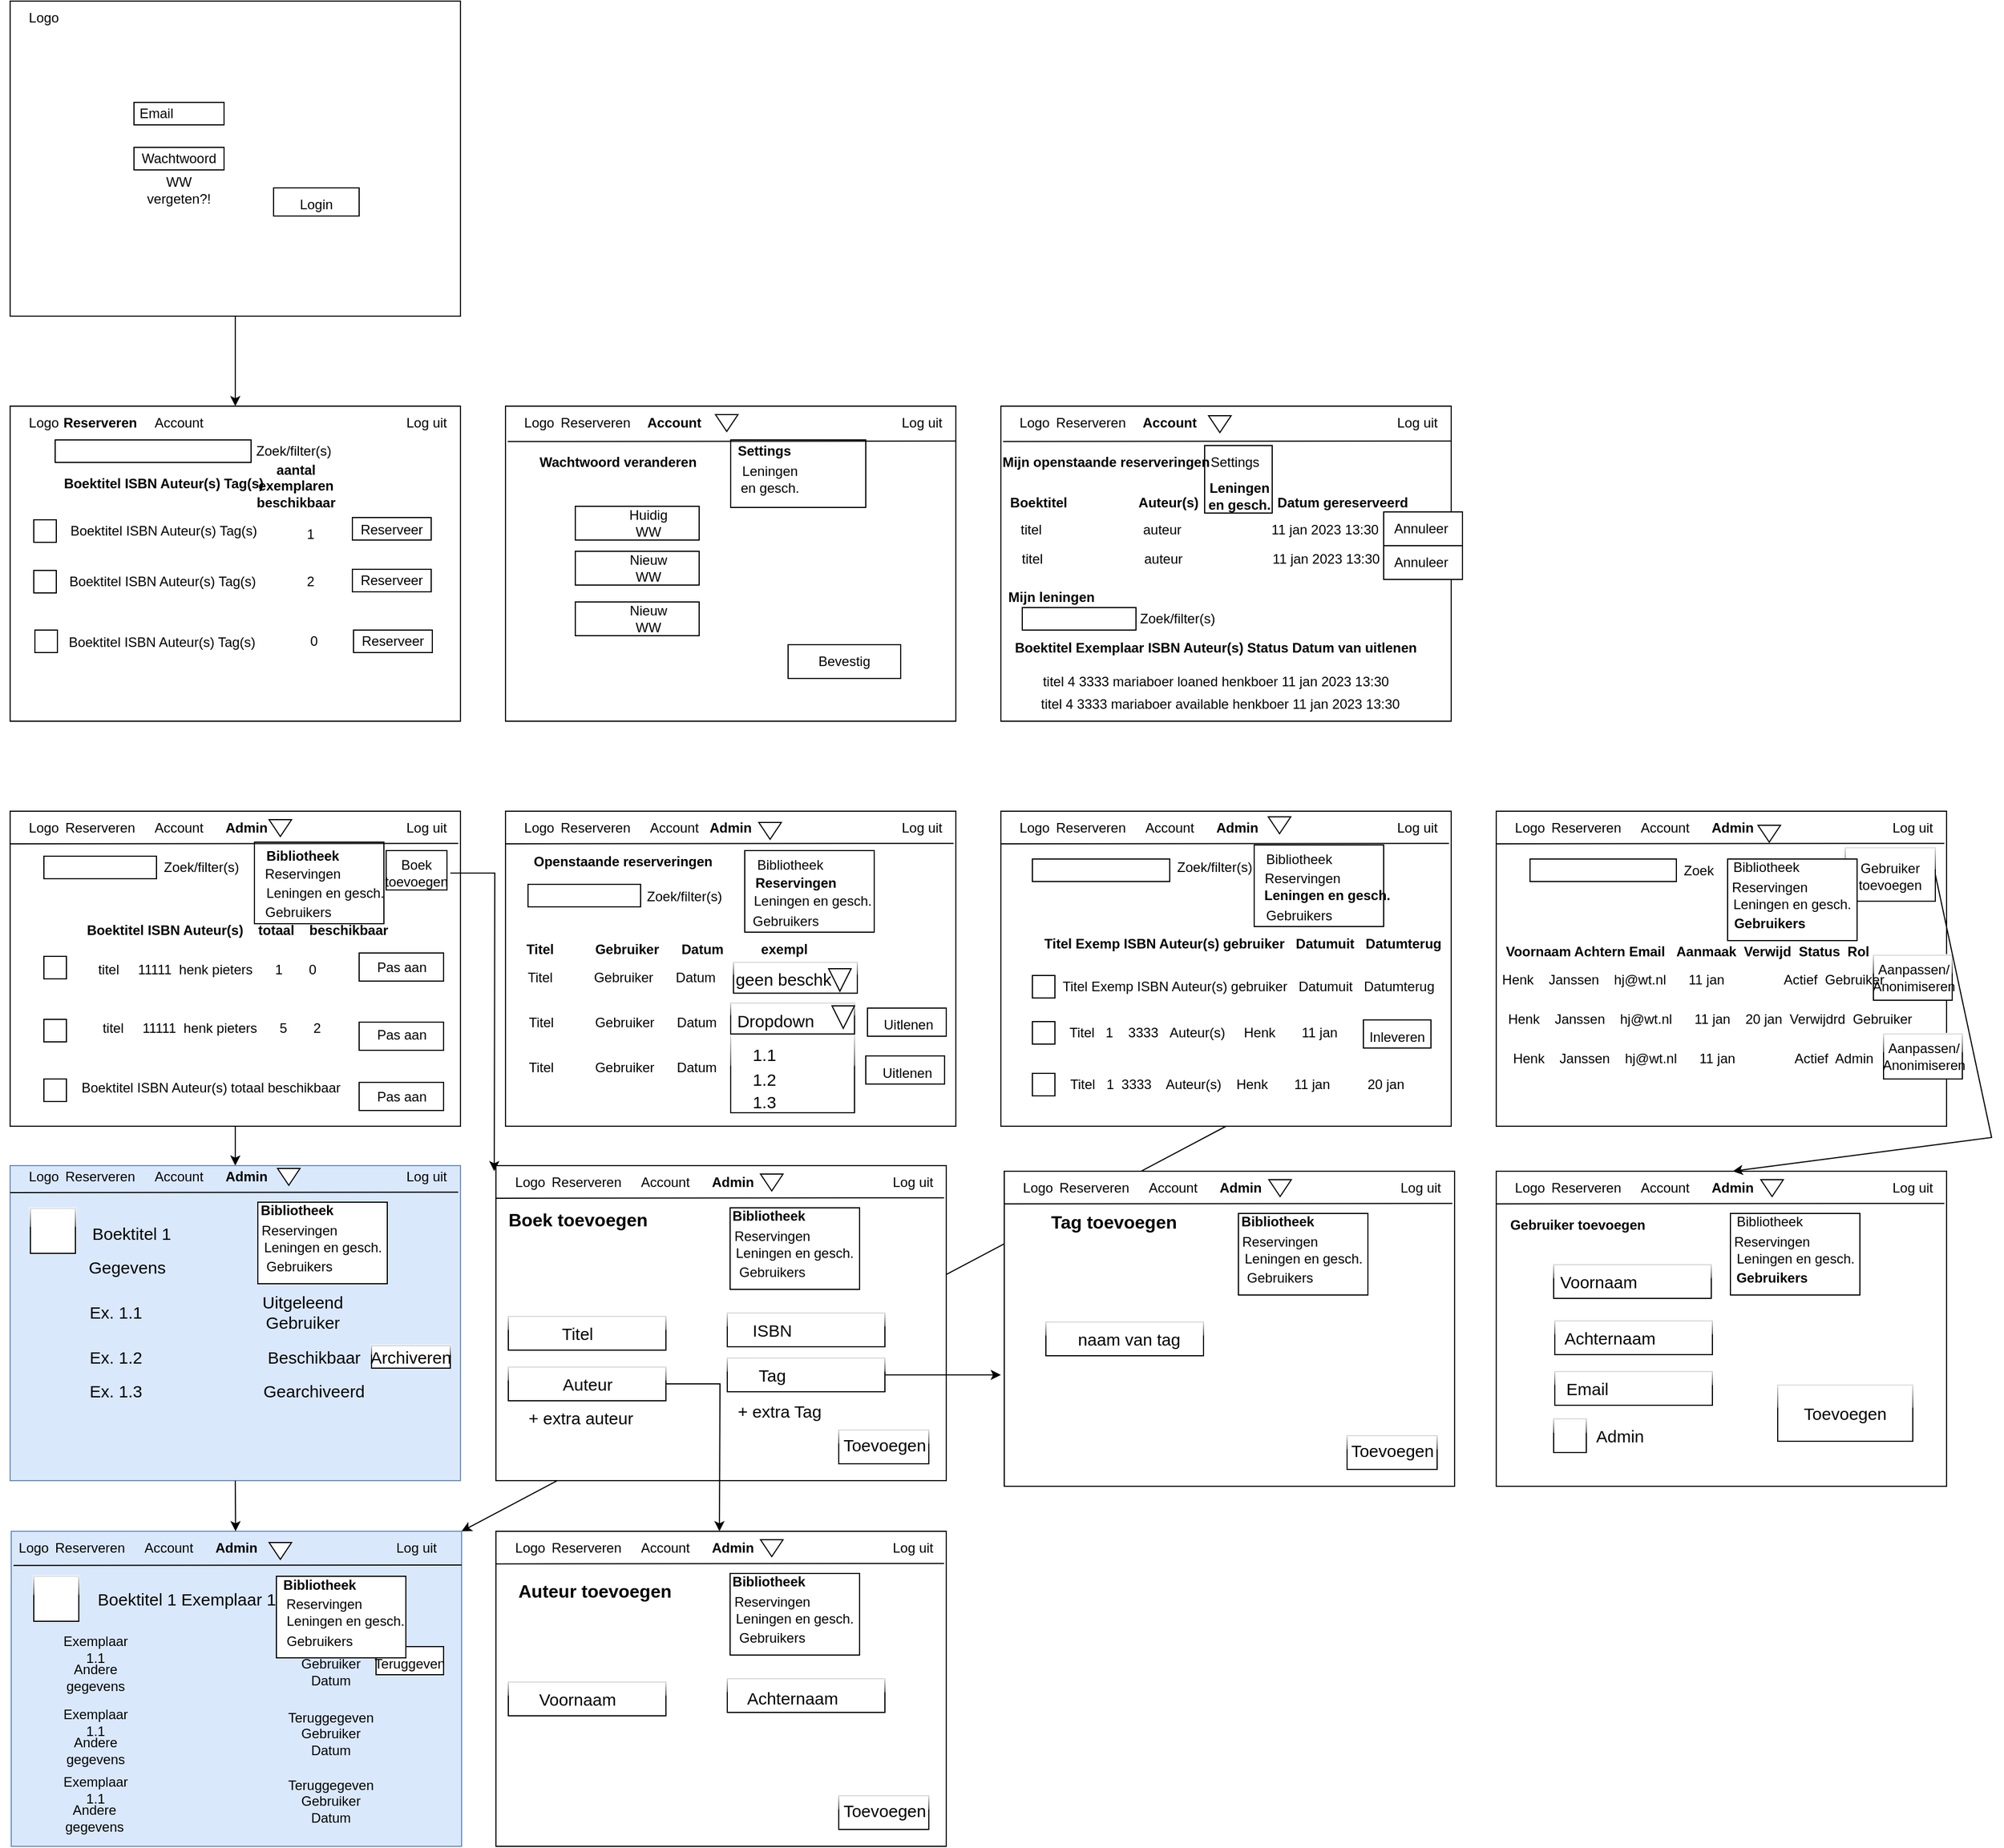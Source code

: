 <mxfile version="20.8.5" type="device"><diagram id="DvG0tILTXGIKZpbNzK4H" name="Pagina-1"><mxGraphModel dx="733" dy="1056" grid="1" gridSize="10" guides="1" tooltips="1" connect="1" arrows="1" fold="1" page="1" pageScale="1" pageWidth="827" pageHeight="1169" math="0" shadow="0"><root><mxCell id="0"/><mxCell id="1" parent="0"/><mxCell id="sl06QJ13rHCt0_LY6__G-139" value="" style="rounded=0;whiteSpace=wrap;html=1;" parent="1" vertex="1"><mxGeometry x="520" y="760" width="400" height="280" as="geometry"/></mxCell><mxCell id="wRuxh1V41syRcqoYcEAQ-16" value="" style="rounded=0;whiteSpace=wrap;html=1;" parent="1" vertex="1"><mxGeometry x="841.5" y="935" width="70" height="25" as="geometry"/></mxCell><mxCell id="sl06QJ13rHCt0_LY6__G-95" value="" style="rounded=0;whiteSpace=wrap;html=1;" parent="1" vertex="1"><mxGeometry x="80" y="760" width="400" height="280" as="geometry"/></mxCell><mxCell id="wRuxh1V41syRcqoYcEAQ-6" value="" style="rounded=0;whiteSpace=wrap;html=1;" parent="1" vertex="1"><mxGeometry x="297" y="787.5" width="115" height="72.5" as="geometry"/></mxCell><mxCell id="sl06QJ13rHCt0_LY6__G-60" value="" style="rounded=0;whiteSpace=wrap;html=1;" parent="1" vertex="1"><mxGeometry x="960" y="400" width="400" height="280" as="geometry"/></mxCell><mxCell id="wRuxh1V41syRcqoYcEAQ-3" value="" style="rounded=0;whiteSpace=wrap;html=1;" parent="1" vertex="1"><mxGeometry x="1141" y="435" width="60" height="60" as="geometry"/></mxCell><mxCell id="sl06QJ13rHCt0_LY6__G-35" value="" style="rounded=0;whiteSpace=wrap;html=1;" parent="1" vertex="1"><mxGeometry x="520" y="400" width="400" height="280" as="geometry"/></mxCell><mxCell id="wRuxh1V41syRcqoYcEAQ-2" value="" style="rounded=0;whiteSpace=wrap;html=1;" parent="1" vertex="1"><mxGeometry x="720" y="430" width="120" height="60" as="geometry"/></mxCell><mxCell id="sl06QJ13rHCt0_LY6__G-352" value="" style="rounded=0;whiteSpace=wrap;html=1;glass=1;fontSize=15;" parent="1" vertex="1"><mxGeometry x="720" y="958" width="110" height="70" as="geometry"/></mxCell><mxCell id="sl06QJ13rHCt0_LY6__G-1" value="" style="rounded=0;whiteSpace=wrap;html=1;" parent="1" vertex="1"><mxGeometry x="80" y="40" width="400" height="280" as="geometry"/></mxCell><mxCell id="sl06QJ13rHCt0_LY6__G-2" value="Logo" style="text;html=1;strokeColor=none;fillColor=none;align=center;verticalAlign=middle;whiteSpace=wrap;rounded=0;" parent="1" vertex="1"><mxGeometry x="80" y="40" width="60" height="30" as="geometry"/></mxCell><mxCell id="sl06QJ13rHCt0_LY6__G-4" value="" style="rounded=0;whiteSpace=wrap;html=1;" parent="1" vertex="1"><mxGeometry x="190" y="130" width="80" height="20" as="geometry"/></mxCell><mxCell id="sl06QJ13rHCt0_LY6__G-5" value="" style="rounded=0;whiteSpace=wrap;html=1;" parent="1" vertex="1"><mxGeometry x="190" y="170" width="80" height="20" as="geometry"/></mxCell><mxCell id="sl06QJ13rHCt0_LY6__G-6" value="Email" style="text;html=1;strokeColor=none;fillColor=none;align=center;verticalAlign=middle;whiteSpace=wrap;rounded=0;" parent="1" vertex="1"><mxGeometry x="180" y="125" width="60" height="30" as="geometry"/></mxCell><mxCell id="sl06QJ13rHCt0_LY6__G-7" value="Wachtwoord" style="text;html=1;strokeColor=none;fillColor=none;align=center;verticalAlign=middle;whiteSpace=wrap;rounded=0;" parent="1" vertex="1"><mxGeometry x="200" y="165" width="60" height="30" as="geometry"/></mxCell><mxCell id="sl06QJ13rHCt0_LY6__G-8" value="" style="rounded=0;whiteSpace=wrap;html=1;" parent="1" vertex="1"><mxGeometry x="314" y="206" width="76" height="25" as="geometry"/></mxCell><mxCell id="sl06QJ13rHCt0_LY6__G-9" value="Login" style="text;html=1;strokeColor=none;fillColor=none;align=center;verticalAlign=middle;whiteSpace=wrap;rounded=0;" parent="1" vertex="1"><mxGeometry x="322" y="206" width="60" height="30" as="geometry"/></mxCell><mxCell id="sl06QJ13rHCt0_LY6__G-10" value="" style="endArrow=classic;html=1;rounded=0;exitX=0.5;exitY=1;exitDx=0;exitDy=0;" parent="1" source="sl06QJ13rHCt0_LY6__G-1" edge="1"><mxGeometry width="50" height="50" relative="1" as="geometry"><mxPoint x="270" y="400" as="sourcePoint"/><mxPoint x="280" y="400" as="targetPoint"/></mxGeometry></mxCell><mxCell id="sl06QJ13rHCt0_LY6__G-11" value="" style="rounded=0;whiteSpace=wrap;html=1;" parent="1" vertex="1"><mxGeometry x="80" y="400" width="400" height="280" as="geometry"/></mxCell><mxCell id="sl06QJ13rHCt0_LY6__G-12" value="Logo" style="text;html=1;strokeColor=none;fillColor=none;align=center;verticalAlign=middle;whiteSpace=wrap;rounded=0;" parent="1" vertex="1"><mxGeometry x="80" y="400" width="60" height="30" as="geometry"/></mxCell><mxCell id="sl06QJ13rHCt0_LY6__G-13" value="&lt;b&gt;Reserveren&lt;/b&gt;" style="text;html=1;strokeColor=none;fillColor=none;align=center;verticalAlign=middle;whiteSpace=wrap;rounded=0;" parent="1" vertex="1"><mxGeometry x="130" y="400" width="60" height="30" as="geometry"/></mxCell><mxCell id="sl06QJ13rHCt0_LY6__G-14" value="Account" style="text;html=1;strokeColor=none;fillColor=none;align=center;verticalAlign=middle;whiteSpace=wrap;rounded=0;" parent="1" vertex="1"><mxGeometry x="200" y="400" width="60" height="30" as="geometry"/></mxCell><mxCell id="sl06QJ13rHCt0_LY6__G-16" value="Log uit" style="text;html=1;strokeColor=none;fillColor=none;align=center;verticalAlign=middle;whiteSpace=wrap;rounded=0;" parent="1" vertex="1"><mxGeometry x="420" y="400" width="60" height="30" as="geometry"/></mxCell><mxCell id="sl06QJ13rHCt0_LY6__G-17" value="" style="rounded=0;whiteSpace=wrap;html=1;" parent="1" vertex="1"><mxGeometry x="101" y="501" width="20" height="20" as="geometry"/></mxCell><mxCell id="sl06QJ13rHCt0_LY6__G-18" value="" style="rounded=0;whiteSpace=wrap;html=1;" parent="1" vertex="1"><mxGeometry x="120" y="430" width="174" height="20" as="geometry"/></mxCell><mxCell id="sl06QJ13rHCt0_LY6__G-19" value="Zoek/filter(s)" style="text;html=1;strokeColor=none;fillColor=none;align=center;verticalAlign=middle;whiteSpace=wrap;rounded=0;" parent="1" vertex="1"><mxGeometry x="302" y="425" width="60" height="30" as="geometry"/></mxCell><mxCell id="sl06QJ13rHCt0_LY6__G-20" value="&lt;b&gt;Boektitel ISBN Auteur(s) Tag(s)&lt;/b&gt;" style="text;html=1;strokeColor=none;fillColor=none;align=center;verticalAlign=middle;whiteSpace=wrap;rounded=0;" parent="1" vertex="1"><mxGeometry x="123" y="454" width="187" height="30" as="geometry"/></mxCell><mxCell id="sl06QJ13rHCt0_LY6__G-21" value="" style="rounded=0;whiteSpace=wrap;html=1;" parent="1" vertex="1"><mxGeometry x="384" y="499" width="70" height="20" as="geometry"/></mxCell><mxCell id="sl06QJ13rHCt0_LY6__G-22" value="Reserveer" style="text;html=1;strokeColor=none;fillColor=none;align=center;verticalAlign=middle;whiteSpace=wrap;rounded=0;" parent="1" vertex="1"><mxGeometry x="389" y="495" width="60" height="30" as="geometry"/></mxCell><mxCell id="sl06QJ13rHCt0_LY6__G-28" value="" style="whiteSpace=wrap;html=1;aspect=fixed;" parent="1" vertex="1"><mxGeometry x="101" y="546" width="20" height="20" as="geometry"/></mxCell><mxCell id="sl06QJ13rHCt0_LY6__G-32" value="" style="rounded=0;whiteSpace=wrap;html=1;" parent="1" vertex="1"><mxGeometry x="384" y="545" width="70" height="20" as="geometry"/></mxCell><mxCell id="sl06QJ13rHCt0_LY6__G-33" value="Reserveer" style="text;html=1;strokeColor=none;fillColor=none;align=center;verticalAlign=middle;whiteSpace=wrap;rounded=0;" parent="1" vertex="1"><mxGeometry x="389" y="540" width="60" height="30" as="geometry"/></mxCell><mxCell id="sl06QJ13rHCt0_LY6__G-36" value="Logo" style="text;html=1;strokeColor=none;fillColor=none;align=center;verticalAlign=middle;whiteSpace=wrap;rounded=0;" parent="1" vertex="1"><mxGeometry x="520" y="400" width="60" height="30" as="geometry"/></mxCell><mxCell id="sl06QJ13rHCt0_LY6__G-37" value="Reserveren" style="text;html=1;strokeColor=none;fillColor=none;align=center;verticalAlign=middle;whiteSpace=wrap;rounded=0;" parent="1" vertex="1"><mxGeometry x="570" y="400" width="60" height="30" as="geometry"/></mxCell><mxCell id="sl06QJ13rHCt0_LY6__G-38" value="&lt;b&gt;Account&lt;/b&gt;" style="text;html=1;strokeColor=none;fillColor=none;align=center;verticalAlign=middle;whiteSpace=wrap;rounded=0;" parent="1" vertex="1"><mxGeometry x="640" y="400" width="60" height="30" as="geometry"/></mxCell><mxCell id="sl06QJ13rHCt0_LY6__G-40" value="Log uit" style="text;html=1;strokeColor=none;fillColor=none;align=center;verticalAlign=middle;whiteSpace=wrap;rounded=0;" parent="1" vertex="1"><mxGeometry x="860" y="400" width="60" height="30" as="geometry"/></mxCell><mxCell id="sl06QJ13rHCt0_LY6__G-56" value="" style="endArrow=none;html=1;rounded=0;exitX=0.033;exitY=1.047;exitDx=0;exitDy=0;exitPerimeter=0;" parent="1" source="sl06QJ13rHCt0_LY6__G-36" edge="1"><mxGeometry width="50" height="50" relative="1" as="geometry"><mxPoint x="580" y="490" as="sourcePoint"/><mxPoint x="920" y="431" as="targetPoint"/></mxGeometry></mxCell><mxCell id="sl06QJ13rHCt0_LY6__G-58" value="" style="rounded=0;whiteSpace=wrap;html=1;" parent="1" vertex="1"><mxGeometry x="771" y="612" width="100" height="30" as="geometry"/></mxCell><mxCell id="sl06QJ13rHCt0_LY6__G-59" value="Bevestig" style="text;html=1;strokeColor=none;fillColor=none;align=center;verticalAlign=middle;whiteSpace=wrap;rounded=0;" parent="1" vertex="1"><mxGeometry x="791" y="612" width="60" height="30" as="geometry"/></mxCell><mxCell id="sl06QJ13rHCt0_LY6__G-61" value="Logo" style="text;html=1;strokeColor=none;fillColor=none;align=center;verticalAlign=middle;whiteSpace=wrap;rounded=0;" parent="1" vertex="1"><mxGeometry x="960" y="400" width="60" height="30" as="geometry"/></mxCell><mxCell id="sl06QJ13rHCt0_LY6__G-62" value="Reserveren" style="text;html=1;strokeColor=none;fillColor=none;align=center;verticalAlign=middle;whiteSpace=wrap;rounded=0;" parent="1" vertex="1"><mxGeometry x="1010" y="400" width="60" height="30" as="geometry"/></mxCell><mxCell id="sl06QJ13rHCt0_LY6__G-63" value="&lt;b&gt;Account&lt;/b&gt;" style="text;html=1;strokeColor=none;fillColor=none;align=center;verticalAlign=middle;whiteSpace=wrap;rounded=0;" parent="1" vertex="1"><mxGeometry x="1080" y="400" width="60" height="30" as="geometry"/></mxCell><mxCell id="sl06QJ13rHCt0_LY6__G-64" value="Log uit" style="text;html=1;strokeColor=none;fillColor=none;align=center;verticalAlign=middle;whiteSpace=wrap;rounded=0;" parent="1" vertex="1"><mxGeometry x="1300" y="400" width="60" height="30" as="geometry"/></mxCell><mxCell id="sl06QJ13rHCt0_LY6__G-68" value="" style="endArrow=none;html=1;rounded=0;exitX=0.033;exitY=1.047;exitDx=0;exitDy=0;exitPerimeter=0;" parent="1" source="sl06QJ13rHCt0_LY6__G-61" edge="1"><mxGeometry width="50" height="50" relative="1" as="geometry"><mxPoint x="1020" y="490" as="sourcePoint"/><mxPoint x="1360" y="431" as="targetPoint"/></mxGeometry></mxCell><mxCell id="sl06QJ13rHCt0_LY6__G-86" value="" style="rounded=0;whiteSpace=wrap;html=1;" parent="1" vertex="1"><mxGeometry x="582" y="489" width="110" height="30" as="geometry"/></mxCell><mxCell id="sl06QJ13rHCt0_LY6__G-87" value="" style="rounded=0;whiteSpace=wrap;html=1;" parent="1" vertex="1"><mxGeometry x="582" y="529" width="110" height="30" as="geometry"/></mxCell><mxCell id="sl06QJ13rHCt0_LY6__G-88" value="Huidig WW" style="text;html=1;strokeColor=none;fillColor=none;align=center;verticalAlign=middle;whiteSpace=wrap;rounded=0;" parent="1" vertex="1"><mxGeometry x="617" y="489" width="60" height="30" as="geometry"/></mxCell><mxCell id="sl06QJ13rHCt0_LY6__G-89" value="Nieuw WW" style="text;html=1;strokeColor=none;fillColor=none;align=center;verticalAlign=middle;whiteSpace=wrap;rounded=0;" parent="1" vertex="1"><mxGeometry x="617" y="529" width="60" height="30" as="geometry"/></mxCell><mxCell id="sl06QJ13rHCt0_LY6__G-90" value="" style="rounded=0;whiteSpace=wrap;html=1;" parent="1" vertex="1"><mxGeometry x="582" y="574" width="110" height="30" as="geometry"/></mxCell><mxCell id="sl06QJ13rHCt0_LY6__G-91" value="Nieuw WW" style="text;html=1;strokeColor=none;fillColor=none;align=center;verticalAlign=middle;whiteSpace=wrap;rounded=0;" parent="1" vertex="1"><mxGeometry x="617" y="574" width="60" height="30" as="geometry"/></mxCell><mxCell id="sl06QJ13rHCt0_LY6__G-92" value="WW vergeten?!" style="text;html=1;strokeColor=none;fillColor=none;align=center;verticalAlign=middle;whiteSpace=wrap;rounded=0;" parent="1" vertex="1"><mxGeometry x="200" y="192.5" width="60" height="30" as="geometry"/></mxCell><mxCell id="sl06QJ13rHCt0_LY6__G-96" value="Logo" style="text;html=1;strokeColor=none;fillColor=none;align=center;verticalAlign=middle;whiteSpace=wrap;rounded=0;" parent="1" vertex="1"><mxGeometry x="80" y="760" width="60" height="30" as="geometry"/></mxCell><mxCell id="sl06QJ13rHCt0_LY6__G-97" value="Reserveren" style="text;html=1;strokeColor=none;fillColor=none;align=center;verticalAlign=middle;whiteSpace=wrap;rounded=0;" parent="1" vertex="1"><mxGeometry x="130" y="760" width="60" height="30" as="geometry"/></mxCell><mxCell id="sl06QJ13rHCt0_LY6__G-98" value="Account" style="text;html=1;strokeColor=none;fillColor=none;align=center;verticalAlign=middle;whiteSpace=wrap;rounded=0;" parent="1" vertex="1"><mxGeometry x="200" y="760" width="60" height="30" as="geometry"/></mxCell><mxCell id="sl06QJ13rHCt0_LY6__G-99" value="Log uit" style="text;html=1;strokeColor=none;fillColor=none;align=center;verticalAlign=middle;whiteSpace=wrap;rounded=0;" parent="1" vertex="1"><mxGeometry x="420" y="760" width="60" height="30" as="geometry"/></mxCell><mxCell id="sl06QJ13rHCt0_LY6__G-112" value="&lt;b&gt;Admin&lt;/b&gt;" style="text;html=1;strokeColor=none;fillColor=none;align=center;verticalAlign=middle;whiteSpace=wrap;rounded=0;" parent="1" vertex="1"><mxGeometry x="260" y="760" width="60" height="30" as="geometry"/></mxCell><mxCell id="sl06QJ13rHCt0_LY6__G-114" value="" style="endArrow=none;html=1;rounded=0;exitX=0.033;exitY=1.047;exitDx=0;exitDy=0;exitPerimeter=0;" parent="1" edge="1"><mxGeometry width="50" height="50" relative="1" as="geometry"><mxPoint x="80" y="788.98" as="sourcePoint"/><mxPoint x="478.02" y="788.57" as="targetPoint"/></mxGeometry></mxCell><mxCell id="sl06QJ13rHCt0_LY6__G-115" value="&lt;b&gt;Bibliotheek&lt;/b&gt;" style="text;html=1;strokeColor=none;fillColor=none;align=center;verticalAlign=middle;whiteSpace=wrap;rounded=0;" parent="1" vertex="1"><mxGeometry x="310" y="785" width="60" height="30" as="geometry"/></mxCell><mxCell id="sl06QJ13rHCt0_LY6__G-116" value="" style="rounded=0;whiteSpace=wrap;html=1;" parent="1" vertex="1"><mxGeometry x="110" y="889" width="20" height="20" as="geometry"/></mxCell><mxCell id="sl06QJ13rHCt0_LY6__G-120" value="" style="rounded=0;whiteSpace=wrap;html=1;" parent="1" vertex="1"><mxGeometry x="110" y="945" width="20" height="20" as="geometry"/></mxCell><mxCell id="sl06QJ13rHCt0_LY6__G-124" value="" style="rounded=0;whiteSpace=wrap;html=1;" parent="1" vertex="1"><mxGeometry x="110" y="998" width="20" height="20" as="geometry"/></mxCell><mxCell id="sl06QJ13rHCt0_LY6__G-128" value="" style="rounded=0;whiteSpace=wrap;html=1;" parent="1" vertex="1"><mxGeometry x="110" y="800" width="100" height="20" as="geometry"/></mxCell><mxCell id="sl06QJ13rHCt0_LY6__G-129" value="Zoek/filter(s)" style="text;html=1;strokeColor=none;fillColor=none;align=center;verticalAlign=middle;whiteSpace=wrap;rounded=0;" parent="1" vertex="1"><mxGeometry x="220" y="795" width="60" height="30" as="geometry"/></mxCell><mxCell id="sl06QJ13rHCt0_LY6__G-130" value="" style="rounded=0;whiteSpace=wrap;html=1;" parent="1" vertex="1"><mxGeometry x="414" y="795" width="54" height="35" as="geometry"/></mxCell><mxCell id="lCoq0xjw1HJjwztYeDIl-6" style="edgeStyle=orthogonalEdgeStyle;rounded=0;orthogonalLoop=1;jettySize=auto;html=1;" edge="1" parent="1" source="sl06QJ13rHCt0_LY6__G-131"><mxGeometry relative="1" as="geometry"><mxPoint x="510" y="1080" as="targetPoint"/></mxGeometry></mxCell><mxCell id="sl06QJ13rHCt0_LY6__G-131" value="Boek toevoegen" style="text;html=1;strokeColor=none;fillColor=none;align=center;verticalAlign=middle;whiteSpace=wrap;rounded=0;" parent="1" vertex="1"><mxGeometry x="411" y="800" width="60" height="30" as="geometry"/></mxCell><mxCell id="sl06QJ13rHCt0_LY6__G-134" value="&lt;b&gt;aantal exemplaren beschikbaar&lt;/b&gt;" style="text;html=1;strokeColor=none;fillColor=none;align=center;verticalAlign=middle;whiteSpace=wrap;rounded=0;" parent="1" vertex="1"><mxGeometry x="304" y="456" width="60" height="30" as="geometry"/></mxCell><mxCell id="sl06QJ13rHCt0_LY6__G-136" value="Reservingen" style="text;html=1;strokeColor=none;fillColor=none;align=center;verticalAlign=middle;whiteSpace=wrap;rounded=0;" parent="1" vertex="1"><mxGeometry x="310" y="801.25" width="60" height="30" as="geometry"/></mxCell><mxCell id="sl06QJ13rHCt0_LY6__G-137" value="Leningen en gesch." style="text;html=1;strokeColor=none;fillColor=none;align=center;verticalAlign=middle;whiteSpace=wrap;rounded=0;" parent="1" vertex="1"><mxGeometry x="306" y="817.5" width="108" height="30" as="geometry"/></mxCell><mxCell id="sl06QJ13rHCt0_LY6__G-138" value="Gebruikers" style="text;html=1;strokeColor=none;fillColor=none;align=center;verticalAlign=middle;whiteSpace=wrap;rounded=0;" parent="1" vertex="1"><mxGeometry x="306" y="835" width="60" height="30" as="geometry"/></mxCell><mxCell id="sl06QJ13rHCt0_LY6__G-140" value="Logo" style="text;html=1;strokeColor=none;fillColor=none;align=center;verticalAlign=middle;whiteSpace=wrap;rounded=0;" parent="1" vertex="1"><mxGeometry x="520" y="760" width="60" height="30" as="geometry"/></mxCell><mxCell id="sl06QJ13rHCt0_LY6__G-141" value="Reserveren" style="text;html=1;strokeColor=none;fillColor=none;align=center;verticalAlign=middle;whiteSpace=wrap;rounded=0;" parent="1" vertex="1"><mxGeometry x="570" y="760" width="60" height="30" as="geometry"/></mxCell><mxCell id="sl06QJ13rHCt0_LY6__G-142" value="Account" style="text;html=1;strokeColor=none;fillColor=none;align=center;verticalAlign=middle;whiteSpace=wrap;rounded=0;" parent="1" vertex="1"><mxGeometry x="640" y="760" width="60" height="30" as="geometry"/></mxCell><mxCell id="sl06QJ13rHCt0_LY6__G-143" value="Log uit" style="text;html=1;strokeColor=none;fillColor=none;align=center;verticalAlign=middle;whiteSpace=wrap;rounded=0;" parent="1" vertex="1"><mxGeometry x="860" y="760" width="60" height="30" as="geometry"/></mxCell><mxCell id="sl06QJ13rHCt0_LY6__G-144" value="&lt;b&gt;Admin&lt;/b&gt;" style="text;html=1;strokeColor=none;fillColor=none;align=center;verticalAlign=middle;whiteSpace=wrap;rounded=0;" parent="1" vertex="1"><mxGeometry x="690" y="760" width="60" height="30" as="geometry"/></mxCell><mxCell id="sl06QJ13rHCt0_LY6__G-146" value="" style="endArrow=none;html=1;rounded=0;exitX=0.033;exitY=1.047;exitDx=0;exitDy=0;exitPerimeter=0;" parent="1" edge="1"><mxGeometry width="50" height="50" relative="1" as="geometry"><mxPoint x="520" y="788.98" as="sourcePoint"/><mxPoint x="918.02" y="788.57" as="targetPoint"/></mxGeometry></mxCell><mxCell id="sl06QJ13rHCt0_LY6__G-168" value="" style="rounded=0;whiteSpace=wrap;html=1;" parent="1" vertex="1"><mxGeometry x="390" y="886" width="75" height="25" as="geometry"/></mxCell><mxCell id="sl06QJ13rHCt0_LY6__G-169" value="Pas aan" style="text;html=1;strokeColor=none;fillColor=none;align=center;verticalAlign=middle;whiteSpace=wrap;rounded=0;" parent="1" vertex="1"><mxGeometry x="397.5" y="883.5" width="60" height="30" as="geometry"/></mxCell><mxCell id="sl06QJ13rHCt0_LY6__G-177" value="" style="rounded=0;whiteSpace=wrap;html=1;" parent="1" vertex="1"><mxGeometry x="840" y="977.5" width="70" height="25" as="geometry"/></mxCell><mxCell id="sl06QJ13rHCt0_LY6__G-178" value="Uitlenen" style="text;html=1;strokeColor=none;fillColor=none;align=center;verticalAlign=middle;whiteSpace=wrap;rounded=0;" parent="1" vertex="1"><mxGeometry x="846.5" y="977.5" width="60" height="30" as="geometry"/></mxCell><mxCell id="sl06QJ13rHCt0_LY6__G-179" value="" style="rounded=0;whiteSpace=wrap;html=1;" parent="1" vertex="1"><mxGeometry x="960" y="760" width="400" height="280" as="geometry"/></mxCell><mxCell id="sl06QJ13rHCt0_LY6__G-180" value="Logo" style="text;html=1;strokeColor=none;fillColor=none;align=center;verticalAlign=middle;whiteSpace=wrap;rounded=0;" parent="1" vertex="1"><mxGeometry x="960" y="760" width="60" height="30" as="geometry"/></mxCell><mxCell id="sl06QJ13rHCt0_LY6__G-181" value="Reserveren" style="text;html=1;strokeColor=none;fillColor=none;align=center;verticalAlign=middle;whiteSpace=wrap;rounded=0;" parent="1" vertex="1"><mxGeometry x="1010" y="760" width="60" height="30" as="geometry"/></mxCell><mxCell id="sl06QJ13rHCt0_LY6__G-182" value="Account" style="text;html=1;strokeColor=none;fillColor=none;align=center;verticalAlign=middle;whiteSpace=wrap;rounded=0;" parent="1" vertex="1"><mxGeometry x="1080" y="760" width="60" height="30" as="geometry"/></mxCell><mxCell id="sl06QJ13rHCt0_LY6__G-183" value="Log uit" style="text;html=1;strokeColor=none;fillColor=none;align=center;verticalAlign=middle;whiteSpace=wrap;rounded=0;" parent="1" vertex="1"><mxGeometry x="1300" y="760" width="60" height="30" as="geometry"/></mxCell><mxCell id="sl06QJ13rHCt0_LY6__G-184" value="&lt;b&gt;Admin&lt;/b&gt;" style="text;html=1;strokeColor=none;fillColor=none;align=center;verticalAlign=middle;whiteSpace=wrap;rounded=0;" parent="1" vertex="1"><mxGeometry x="1140" y="760" width="60" height="30" as="geometry"/></mxCell><mxCell id="sl06QJ13rHCt0_LY6__G-186" value="" style="endArrow=none;html=1;rounded=0;exitX=0.033;exitY=1.047;exitDx=0;exitDy=0;exitPerimeter=0;" parent="1" edge="1"><mxGeometry width="50" height="50" relative="1" as="geometry"><mxPoint x="960.0" y="788.98" as="sourcePoint"/><mxPoint x="1358.02" y="788.57" as="targetPoint"/></mxGeometry></mxCell><mxCell id="sl06QJ13rHCt0_LY6__G-200" value="" style="rounded=0;whiteSpace=wrap;html=1;" parent="1" vertex="1"><mxGeometry x="988" y="906" width="20" height="20" as="geometry"/></mxCell><mxCell id="sl06QJ13rHCt0_LY6__G-204" value="" style="rounded=0;whiteSpace=wrap;html=1;" parent="1" vertex="1"><mxGeometry x="988" y="947" width="20" height="20" as="geometry"/></mxCell><mxCell id="sl06QJ13rHCt0_LY6__G-208" value="" style="rounded=0;whiteSpace=wrap;html=1;" parent="1" vertex="1"><mxGeometry x="988" y="993" width="20" height="20" as="geometry"/></mxCell><mxCell id="sl06QJ13rHCt0_LY6__G-216" value="" style="rounded=0;whiteSpace=wrap;html=1;" parent="1" vertex="1"><mxGeometry x="988" y="802.5" width="122" height="20" as="geometry"/></mxCell><mxCell id="sl06QJ13rHCt0_LY6__G-217" value="Zoek/filter(s)" style="text;html=1;strokeColor=none;fillColor=none;align=center;verticalAlign=middle;whiteSpace=wrap;rounded=0;" parent="1" vertex="1"><mxGeometry x="1120" y="795" width="60" height="30" as="geometry"/></mxCell><mxCell id="sl06QJ13rHCt0_LY6__G-218" value="" style="rounded=0;whiteSpace=wrap;html=1;" parent="1" vertex="1"><mxGeometry x="1282" y="945.5" width="60" height="25" as="geometry"/></mxCell><mxCell id="sl06QJ13rHCt0_LY6__G-219" value="Inleveren" style="text;html=1;strokeColor=none;fillColor=none;align=center;verticalAlign=middle;whiteSpace=wrap;rounded=0;" parent="1" vertex="1"><mxGeometry x="1292" y="948" width="40" height="25" as="geometry"/></mxCell><mxCell id="sl06QJ13rHCt0_LY6__G-222" value="" style="rounded=0;whiteSpace=wrap;html=1;" parent="1" vertex="1"><mxGeometry x="1400" y="760" width="400" height="280" as="geometry"/></mxCell><mxCell id="sl06QJ13rHCt0_LY6__G-223" value="Logo" style="text;html=1;strokeColor=none;fillColor=none;align=center;verticalAlign=middle;whiteSpace=wrap;rounded=0;" parent="1" vertex="1"><mxGeometry x="1400" y="760" width="60" height="30" as="geometry"/></mxCell><mxCell id="sl06QJ13rHCt0_LY6__G-224" value="Reserveren" style="text;html=1;strokeColor=none;fillColor=none;align=center;verticalAlign=middle;whiteSpace=wrap;rounded=0;" parent="1" vertex="1"><mxGeometry x="1450" y="760" width="60" height="30" as="geometry"/></mxCell><mxCell id="sl06QJ13rHCt0_LY6__G-225" value="Account" style="text;html=1;strokeColor=none;fillColor=none;align=center;verticalAlign=middle;whiteSpace=wrap;rounded=0;" parent="1" vertex="1"><mxGeometry x="1520" y="760" width="60" height="30" as="geometry"/></mxCell><mxCell id="sl06QJ13rHCt0_LY6__G-226" value="Log uit" style="text;html=1;strokeColor=none;fillColor=none;align=center;verticalAlign=middle;whiteSpace=wrap;rounded=0;" parent="1" vertex="1"><mxGeometry x="1740" y="760" width="60" height="30" as="geometry"/></mxCell><mxCell id="sl06QJ13rHCt0_LY6__G-227" value="&lt;b&gt;Admin&lt;/b&gt;" style="text;html=1;strokeColor=none;fillColor=none;align=center;verticalAlign=middle;whiteSpace=wrap;rounded=0;" parent="1" vertex="1"><mxGeometry x="1580" y="760" width="60" height="30" as="geometry"/></mxCell><mxCell id="sl06QJ13rHCt0_LY6__G-229" value="" style="endArrow=none;html=1;rounded=0;exitX=0.033;exitY=1.047;exitDx=0;exitDy=0;exitPerimeter=0;" parent="1" edge="1"><mxGeometry width="50" height="50" relative="1" as="geometry"><mxPoint x="1400" y="788.98" as="sourcePoint"/><mxPoint x="1798.02" y="788.57" as="targetPoint"/></mxGeometry></mxCell><mxCell id="sl06QJ13rHCt0_LY6__G-250" value="" style="rounded=0;whiteSpace=wrap;html=1;" parent="1" vertex="1"><mxGeometry x="1430" y="802.5" width="130" height="20" as="geometry"/></mxCell><mxCell id="sl06QJ13rHCt0_LY6__G-251" value="Zoek" style="text;html=1;strokeColor=none;fillColor=none;align=center;verticalAlign=middle;whiteSpace=wrap;rounded=0;glass=1;" parent="1" vertex="1"><mxGeometry x="1550" y="797.5" width="60" height="30" as="geometry"/></mxCell><mxCell id="sl06QJ13rHCt0_LY6__G-252" value="" style="rounded=0;whiteSpace=wrap;html=1;glass=1;" parent="1" vertex="1"><mxGeometry x="1710" y="792.5" width="80" height="47.5" as="geometry"/></mxCell><mxCell id="sl06QJ13rHCt0_LY6__G-253" value="Gebruiker toevoegen" style="text;html=1;strokeColor=none;fillColor=none;align=center;verticalAlign=middle;whiteSpace=wrap;rounded=0;glass=1;" parent="1" vertex="1"><mxGeometry x="1720" y="802.5" width="60" height="30" as="geometry"/></mxCell><mxCell id="sl06QJ13rHCt0_LY6__G-255" value="" style="rounded=0;whiteSpace=wrap;html=1;glass=1;" parent="1" vertex="1"><mxGeometry x="1735" y="888" width="70" height="40" as="geometry"/></mxCell><mxCell id="sl06QJ13rHCt0_LY6__G-256" value="Aanpassen/&lt;br&gt;Anonimiseren" style="text;html=1;strokeColor=none;fillColor=none;align=center;verticalAlign=middle;whiteSpace=wrap;rounded=0;glass=1;" parent="1" vertex="1"><mxGeometry x="1701" y="893" width="140" height="30" as="geometry"/></mxCell><mxCell id="sl06QJ13rHCt0_LY6__G-262" value="" style="rounded=0;whiteSpace=wrap;html=1;fillColor=#dae8fc;strokeColor=#6c8ebf;" parent="1" vertex="1"><mxGeometry x="80" y="1075" width="400" height="280" as="geometry"/></mxCell><mxCell id="sl06QJ13rHCt0_LY6__G-263" value="Logo" style="text;html=1;strokeColor=none;fillColor=none;align=center;verticalAlign=middle;whiteSpace=wrap;rounded=0;" parent="1" vertex="1"><mxGeometry x="80" y="1070" width="60" height="30" as="geometry"/></mxCell><mxCell id="sl06QJ13rHCt0_LY6__G-264" value="Reserveren" style="text;html=1;strokeColor=none;fillColor=none;align=center;verticalAlign=middle;whiteSpace=wrap;rounded=0;" parent="1" vertex="1"><mxGeometry x="130" y="1070" width="60" height="30" as="geometry"/></mxCell><mxCell id="sl06QJ13rHCt0_LY6__G-265" value="Account" style="text;html=1;strokeColor=none;fillColor=none;align=center;verticalAlign=middle;whiteSpace=wrap;rounded=0;" parent="1" vertex="1"><mxGeometry x="200" y="1070" width="60" height="30" as="geometry"/></mxCell><mxCell id="sl06QJ13rHCt0_LY6__G-266" value="Log uit" style="text;html=1;strokeColor=none;fillColor=none;align=center;verticalAlign=middle;whiteSpace=wrap;rounded=0;" parent="1" vertex="1"><mxGeometry x="420" y="1070" width="60" height="30" as="geometry"/></mxCell><mxCell id="sl06QJ13rHCt0_LY6__G-267" value="&lt;b&gt;Admin&lt;/b&gt;" style="text;html=1;strokeColor=none;fillColor=none;align=center;verticalAlign=middle;whiteSpace=wrap;rounded=0;" parent="1" vertex="1"><mxGeometry x="260" y="1070" width="60" height="30" as="geometry"/></mxCell><mxCell id="sl06QJ13rHCt0_LY6__G-269" value="" style="endArrow=none;html=1;rounded=0;exitX=0.033;exitY=1.047;exitDx=0;exitDy=0;exitPerimeter=0;" parent="1" edge="1"><mxGeometry width="50" height="50" relative="1" as="geometry"><mxPoint x="80" y="1098.98" as="sourcePoint"/><mxPoint x="478.02" y="1098.57" as="targetPoint"/></mxGeometry></mxCell><mxCell id="sl06QJ13rHCt0_LY6__G-292" value="" style="endArrow=classic;html=1;rounded=0;exitX=0.5;exitY=1;exitDx=0;exitDy=0;" parent="1" source="sl06QJ13rHCt0_LY6__G-95" target="sl06QJ13rHCt0_LY6__G-262" edge="1"><mxGeometry width="50" height="50" relative="1" as="geometry"><mxPoint x="630" y="1030" as="sourcePoint"/><mxPoint x="680" y="980" as="targetPoint"/></mxGeometry></mxCell><mxCell id="sl06QJ13rHCt0_LY6__G-293" value="&lt;font style=&quot;font-size: 15px;&quot;&gt;Boektitel 1&lt;/font&gt;" style="text;html=1;strokeColor=none;fillColor=none;align=center;verticalAlign=middle;whiteSpace=wrap;rounded=0;glass=1;" parent="1" vertex="1"><mxGeometry x="148" y="1120" width="80" height="30" as="geometry"/></mxCell><mxCell id="sl06QJ13rHCt0_LY6__G-294" value="" style="whiteSpace=wrap;html=1;aspect=fixed;glass=1;fontSize=15;" parent="1" vertex="1"><mxGeometry x="98" y="1113" width="40" height="40" as="geometry"/></mxCell><mxCell id="sl06QJ13rHCt0_LY6__G-295" value="Gegevens" style="text;html=1;strokeColor=none;fillColor=none;align=center;verticalAlign=middle;whiteSpace=wrap;rounded=0;glass=1;fontSize=15;" parent="1" vertex="1"><mxGeometry x="154" y="1150" width="60" height="30" as="geometry"/></mxCell><mxCell id="sl06QJ13rHCt0_LY6__G-296" value="Ex. 1.1" style="text;html=1;strokeColor=none;fillColor=none;align=center;verticalAlign=middle;whiteSpace=wrap;rounded=0;glass=1;fontSize=15;" parent="1" vertex="1"><mxGeometry x="144" y="1190" width="60" height="30" as="geometry"/></mxCell><mxCell id="sl06QJ13rHCt0_LY6__G-297" value="Ex. 1.2" style="text;html=1;strokeColor=none;fillColor=none;align=center;verticalAlign=middle;whiteSpace=wrap;rounded=0;glass=1;fontSize=15;" parent="1" vertex="1"><mxGeometry x="144" y="1230" width="60" height="30" as="geometry"/></mxCell><mxCell id="sl06QJ13rHCt0_LY6__G-298" value="Uitgeleend&lt;br&gt;Gebruiker" style="text;html=1;strokeColor=none;fillColor=none;align=center;verticalAlign=middle;whiteSpace=wrap;rounded=0;glass=1;fontSize=15;" parent="1" vertex="1"><mxGeometry x="310" y="1190" width="60" height="30" as="geometry"/></mxCell><mxCell id="sl06QJ13rHCt0_LY6__G-299" value="Beschikbaar" style="text;html=1;strokeColor=none;fillColor=none;align=center;verticalAlign=middle;whiteSpace=wrap;rounded=0;glass=1;fontSize=15;" parent="1" vertex="1"><mxGeometry x="320" y="1230" width="60" height="30" as="geometry"/></mxCell><mxCell id="sl06QJ13rHCt0_LY6__G-300" value="Gearchiveerd" style="text;html=1;strokeColor=none;fillColor=none;align=center;verticalAlign=middle;whiteSpace=wrap;rounded=0;glass=1;fontSize=15;" parent="1" vertex="1"><mxGeometry x="320" y="1260" width="60" height="30" as="geometry"/></mxCell><mxCell id="sl06QJ13rHCt0_LY6__G-301" value="Ex. 1.3" style="text;html=1;strokeColor=none;fillColor=none;align=center;verticalAlign=middle;whiteSpace=wrap;rounded=0;glass=1;fontSize=15;" parent="1" vertex="1"><mxGeometry x="144" y="1260" width="60" height="30" as="geometry"/></mxCell><mxCell id="sl06QJ13rHCt0_LY6__G-302" value="" style="rounded=0;whiteSpace=wrap;html=1;glass=1;fontSize=15;" parent="1" vertex="1"><mxGeometry x="401" y="1235" width="70" height="20" as="geometry"/></mxCell><mxCell id="sl06QJ13rHCt0_LY6__G-303" value="Archiveren" style="text;html=1;strokeColor=none;fillColor=none;align=center;verticalAlign=middle;whiteSpace=wrap;rounded=0;glass=1;fontSize=15;" parent="1" vertex="1"><mxGeometry x="406" y="1230" width="60" height="30" as="geometry"/></mxCell><mxCell id="sl06QJ13rHCt0_LY6__G-304" value="" style="rounded=0;whiteSpace=wrap;html=1;fillColor=#dae8fc;strokeColor=#6c8ebf;" parent="1" vertex="1"><mxGeometry x="81" y="1400" width="400" height="280" as="geometry"/></mxCell><mxCell id="sl06QJ13rHCt0_LY6__G-305" value="Logo" style="text;html=1;strokeColor=none;fillColor=none;align=center;verticalAlign=middle;whiteSpace=wrap;rounded=0;" parent="1" vertex="1"><mxGeometry x="71" y="1400" width="60" height="30" as="geometry"/></mxCell><mxCell id="sl06QJ13rHCt0_LY6__G-306" value="Reserveren" style="text;html=1;strokeColor=none;fillColor=none;align=center;verticalAlign=middle;whiteSpace=wrap;rounded=0;" parent="1" vertex="1"><mxGeometry x="121" y="1400" width="60" height="30" as="geometry"/></mxCell><mxCell id="sl06QJ13rHCt0_LY6__G-307" value="Account" style="text;html=1;strokeColor=none;fillColor=none;align=center;verticalAlign=middle;whiteSpace=wrap;rounded=0;" parent="1" vertex="1"><mxGeometry x="191" y="1400" width="60" height="30" as="geometry"/></mxCell><mxCell id="sl06QJ13rHCt0_LY6__G-308" value="Log uit" style="text;html=1;strokeColor=none;fillColor=none;align=center;verticalAlign=middle;whiteSpace=wrap;rounded=0;" parent="1" vertex="1"><mxGeometry x="411" y="1400" width="60" height="30" as="geometry"/></mxCell><mxCell id="sl06QJ13rHCt0_LY6__G-309" value="&lt;b&gt;Admin&lt;/b&gt;" style="text;html=1;strokeColor=none;fillColor=none;align=center;verticalAlign=middle;whiteSpace=wrap;rounded=0;" parent="1" vertex="1"><mxGeometry x="251" y="1400" width="60" height="30" as="geometry"/></mxCell><mxCell id="sl06QJ13rHCt0_LY6__G-311" value="" style="endArrow=none;html=1;rounded=0;exitX=0.033;exitY=1.047;exitDx=0;exitDy=0;exitPerimeter=0;" parent="1" edge="1"><mxGeometry width="50" height="50" relative="1" as="geometry"><mxPoint x="82.98" y="1430.41" as="sourcePoint"/><mxPoint x="481.0" y="1430.0" as="targetPoint"/></mxGeometry></mxCell><mxCell id="sl06QJ13rHCt0_LY6__G-328" value="" style="endArrow=classic;html=1;rounded=0;fontSize=15;exitX=0.5;exitY=1;exitDx=0;exitDy=0;" parent="1" source="sl06QJ13rHCt0_LY6__G-262" target="sl06QJ13rHCt0_LY6__G-304" edge="1"><mxGeometry width="50" height="50" relative="1" as="geometry"><mxPoint x="650" y="1410" as="sourcePoint"/><mxPoint x="700" y="1360" as="targetPoint"/></mxGeometry></mxCell><mxCell id="sl06QJ13rHCt0_LY6__G-329" value="Boektitel 1 Exemplaar 1" style="text;html=1;strokeColor=none;fillColor=none;align=center;verticalAlign=middle;whiteSpace=wrap;rounded=0;glass=1;fontSize=15;" parent="1" vertex="1"><mxGeometry x="147" y="1445" width="180" height="30" as="geometry"/></mxCell><mxCell id="sl06QJ13rHCt0_LY6__G-331" value="Exemplaar 1.1" style="text;html=1;strokeColor=none;fillColor=none;align=center;verticalAlign=middle;whiteSpace=wrap;rounded=0;" parent="1" vertex="1"><mxGeometry x="126" y="1490" width="60" height="30" as="geometry"/></mxCell><mxCell id="sl06QJ13rHCt0_LY6__G-332" value="Andere gegevens" style="text;html=1;strokeColor=none;fillColor=none;align=center;verticalAlign=middle;whiteSpace=wrap;rounded=0;" parent="1" vertex="1"><mxGeometry x="126" y="1515" width="60" height="30" as="geometry"/></mxCell><mxCell id="sl06QJ13rHCt0_LY6__G-334" value="Exemplaar 1.1" style="text;html=1;strokeColor=none;fillColor=none;align=center;verticalAlign=middle;whiteSpace=wrap;rounded=0;" parent="1" vertex="1"><mxGeometry x="126" y="1555" width="60" height="30" as="geometry"/></mxCell><mxCell id="sl06QJ13rHCt0_LY6__G-335" value="Andere gegevens" style="text;html=1;strokeColor=none;fillColor=none;align=center;verticalAlign=middle;whiteSpace=wrap;rounded=0;" parent="1" vertex="1"><mxGeometry x="126" y="1580" width="60" height="30" as="geometry"/></mxCell><mxCell id="sl06QJ13rHCt0_LY6__G-337" value="Exemplaar 1.1" style="text;html=1;strokeColor=none;fillColor=none;align=center;verticalAlign=middle;whiteSpace=wrap;rounded=0;" parent="1" vertex="1"><mxGeometry x="126" y="1615" width="60" height="30" as="geometry"/></mxCell><mxCell id="sl06QJ13rHCt0_LY6__G-338" value="Andere gegevens" style="text;html=1;strokeColor=none;fillColor=none;align=center;verticalAlign=middle;whiteSpace=wrap;rounded=0;" parent="1" vertex="1"><mxGeometry x="125" y="1640" width="60" height="30" as="geometry"/></mxCell><mxCell id="sl06QJ13rHCt0_LY6__G-339" value="Uitgeleend&lt;br&gt;Gebruiker&lt;br&gt;Datum" style="text;html=1;strokeColor=none;fillColor=none;align=center;verticalAlign=middle;whiteSpace=wrap;rounded=0;" parent="1" vertex="1"><mxGeometry x="335" y="1502.5" width="60" height="30" as="geometry"/></mxCell><mxCell id="sl06QJ13rHCt0_LY6__G-340" value="" style="rounded=0;whiteSpace=wrap;html=1;" parent="1" vertex="1"><mxGeometry x="405" y="1502.5" width="60" height="25" as="geometry"/></mxCell><mxCell id="sl06QJ13rHCt0_LY6__G-341" value="Teruggeven" style="text;html=1;strokeColor=none;fillColor=none;align=center;verticalAlign=middle;whiteSpace=wrap;rounded=0;" parent="1" vertex="1"><mxGeometry x="415" y="1505" width="40" height="25" as="geometry"/></mxCell><mxCell id="sl06QJ13rHCt0_LY6__G-342" value="Teruggegeven&lt;br&gt;Gebruiker&lt;br&gt;Datum" style="text;html=1;strokeColor=none;fillColor=none;align=center;verticalAlign=middle;whiteSpace=wrap;rounded=0;glass=1;" parent="1" vertex="1"><mxGeometry x="335" y="1565" width="60" height="30" as="geometry"/></mxCell><mxCell id="sl06QJ13rHCt0_LY6__G-343" value="Teruggegeven&lt;br&gt;Gebruiker&lt;br&gt;Datum" style="text;html=1;strokeColor=none;fillColor=none;align=center;verticalAlign=middle;whiteSpace=wrap;rounded=0;glass=1;" parent="1" vertex="1"><mxGeometry x="335" y="1625" width="60" height="30" as="geometry"/></mxCell><mxCell id="sl06QJ13rHCt0_LY6__G-344" value="" style="whiteSpace=wrap;html=1;aspect=fixed;glass=1;fontSize=15;" parent="1" vertex="1"><mxGeometry x="101" y="1440" width="40" height="40" as="geometry"/></mxCell><mxCell id="sl06QJ13rHCt0_LY6__G-346" value="" style="rounded=0;whiteSpace=wrap;html=1;glass=1;fontSize=15;" parent="1" vertex="1"><mxGeometry x="720" y="930.5" width="110" height="27.5" as="geometry"/></mxCell><mxCell id="sl06QJ13rHCt0_LY6__G-347" value="Dropdown" style="text;html=1;strokeColor=none;fillColor=none;align=center;verticalAlign=middle;whiteSpace=wrap;rounded=0;glass=1;fontSize=15;" parent="1" vertex="1"><mxGeometry x="730" y="930.5" width="60" height="30" as="geometry"/></mxCell><mxCell id="sl06QJ13rHCt0_LY6__G-348" value="1.1" style="text;html=1;strokeColor=none;fillColor=none;align=center;verticalAlign=middle;whiteSpace=wrap;rounded=0;glass=1;fontSize=15;" parent="1" vertex="1"><mxGeometry x="720" y="960.5" width="60" height="30" as="geometry"/></mxCell><mxCell id="sl06QJ13rHCt0_LY6__G-349" value="1.2" style="text;html=1;strokeColor=none;fillColor=none;align=center;verticalAlign=middle;whiteSpace=wrap;rounded=0;glass=1;fontSize=15;" parent="1" vertex="1"><mxGeometry x="720" y="983" width="60" height="30" as="geometry"/></mxCell><mxCell id="sl06QJ13rHCt0_LY6__G-350" value="1.3" style="text;html=1;strokeColor=none;fillColor=none;align=center;verticalAlign=middle;whiteSpace=wrap;rounded=0;glass=1;fontSize=15;" parent="1" vertex="1"><mxGeometry x="720" y="1003" width="60" height="30" as="geometry"/></mxCell><mxCell id="sl06QJ13rHCt0_LY6__G-353" value="" style="triangle;whiteSpace=wrap;html=1;glass=1;fontSize=15;rotation=90;" parent="1" vertex="1"><mxGeometry x="810" y="933" width="20" height="20" as="geometry"/></mxCell><mxCell id="sl06QJ13rHCt0_LY6__G-379" value="" style="endArrow=classic;html=1;rounded=0;fontSize=15;exitX=0.5;exitY=1;exitDx=0;exitDy=0;entryX=1;entryY=0;entryDx=0;entryDy=0;" parent="1" source="sl06QJ13rHCt0_LY6__G-179" target="sl06QJ13rHCt0_LY6__G-304" edge="1"><mxGeometry width="50" height="50" relative="1" as="geometry"><mxPoint x="700" y="1310" as="sourcePoint"/><mxPoint x="750" y="1260" as="targetPoint"/></mxGeometry></mxCell><mxCell id="sl06QJ13rHCt0_LY6__G-404" value="" style="rounded=0;whiteSpace=wrap;html=1;" parent="1" vertex="1"><mxGeometry x="1400" y="1080" width="400" height="280" as="geometry"/></mxCell><mxCell id="sl06QJ13rHCt0_LY6__G-405" value="Logo" style="text;html=1;strokeColor=none;fillColor=none;align=center;verticalAlign=middle;whiteSpace=wrap;rounded=0;" parent="1" vertex="1"><mxGeometry x="1400" y="1080" width="60" height="30" as="geometry"/></mxCell><mxCell id="sl06QJ13rHCt0_LY6__G-406" value="Reserveren" style="text;html=1;strokeColor=none;fillColor=none;align=center;verticalAlign=middle;whiteSpace=wrap;rounded=0;" parent="1" vertex="1"><mxGeometry x="1450" y="1080" width="60" height="30" as="geometry"/></mxCell><mxCell id="sl06QJ13rHCt0_LY6__G-407" value="Account" style="text;html=1;strokeColor=none;fillColor=none;align=center;verticalAlign=middle;whiteSpace=wrap;rounded=0;" parent="1" vertex="1"><mxGeometry x="1520" y="1080" width="60" height="30" as="geometry"/></mxCell><mxCell id="sl06QJ13rHCt0_LY6__G-408" value="Log uit" style="text;html=1;strokeColor=none;fillColor=none;align=center;verticalAlign=middle;whiteSpace=wrap;rounded=0;" parent="1" vertex="1"><mxGeometry x="1740" y="1080" width="60" height="30" as="geometry"/></mxCell><mxCell id="sl06QJ13rHCt0_LY6__G-409" value="&lt;b&gt;Admin&lt;/b&gt;" style="text;html=1;strokeColor=none;fillColor=none;align=center;verticalAlign=middle;whiteSpace=wrap;rounded=0;" parent="1" vertex="1"><mxGeometry x="1580" y="1080" width="60" height="30" as="geometry"/></mxCell><mxCell id="sl06QJ13rHCt0_LY6__G-411" value="" style="endArrow=none;html=1;rounded=0;exitX=0.033;exitY=1.047;exitDx=0;exitDy=0;exitPerimeter=0;" parent="1" edge="1"><mxGeometry width="50" height="50" relative="1" as="geometry"><mxPoint x="1400" y="1108.98" as="sourcePoint"/><mxPoint x="1798.02" y="1108.57" as="targetPoint"/></mxGeometry></mxCell><mxCell id="sl06QJ13rHCt0_LY6__G-428" value="" style="endArrow=classic;html=1;rounded=0;fontSize=15;exitX=1;exitY=0.5;exitDx=0;exitDy=0;entryX=0.5;entryY=0;entryDx=0;entryDy=0;" parent="1" source="sl06QJ13rHCt0_LY6__G-252" target="sl06QJ13rHCt0_LY6__G-409" edge="1"><mxGeometry width="50" height="50" relative="1" as="geometry"><mxPoint x="1680" y="1210" as="sourcePoint"/><mxPoint x="1730" y="1160" as="targetPoint"/><Array as="points"><mxPoint x="1840" y="1050"/></Array></mxGeometry></mxCell><mxCell id="sl06QJ13rHCt0_LY6__G-430" value="" style="rounded=0;whiteSpace=wrap;html=1;glass=1;fontSize=15;" parent="1" vertex="1"><mxGeometry x="1451" y="1163" width="140" height="30" as="geometry"/></mxCell><mxCell id="sl06QJ13rHCt0_LY6__G-431" value="" style="rounded=0;whiteSpace=wrap;html=1;glass=1;fontSize=15;" parent="1" vertex="1"><mxGeometry x="1452" y="1213" width="140" height="30" as="geometry"/></mxCell><mxCell id="sl06QJ13rHCt0_LY6__G-432" value="" style="rounded=0;whiteSpace=wrap;html=1;glass=1;fontSize=15;" parent="1" vertex="1"><mxGeometry x="1452" y="1258" width="140" height="30" as="geometry"/></mxCell><mxCell id="sl06QJ13rHCt0_LY6__G-434" value="Voornaam" style="text;html=1;strokeColor=none;fillColor=none;align=center;verticalAlign=middle;whiteSpace=wrap;rounded=0;glass=1;fontSize=15;" parent="1" vertex="1"><mxGeometry x="1461" y="1163" width="60" height="30" as="geometry"/></mxCell><mxCell id="sl06QJ13rHCt0_LY6__G-435" value="Achternaam" style="text;html=1;strokeColor=none;fillColor=none;align=center;verticalAlign=middle;whiteSpace=wrap;rounded=0;glass=1;fontSize=15;" parent="1" vertex="1"><mxGeometry x="1471" y="1213" width="60" height="30" as="geometry"/></mxCell><mxCell id="sl06QJ13rHCt0_LY6__G-436" value="Email" style="text;html=1;strokeColor=none;fillColor=none;align=center;verticalAlign=middle;whiteSpace=wrap;rounded=0;glass=1;fontSize=15;" parent="1" vertex="1"><mxGeometry x="1451" y="1258" width="60" height="30" as="geometry"/></mxCell><mxCell id="sl06QJ13rHCt0_LY6__G-438" value="" style="rounded=0;whiteSpace=wrap;html=1;glass=1;fontSize=15;" parent="1" vertex="1"><mxGeometry x="1650" y="1270" width="120" height="50" as="geometry"/></mxCell><mxCell id="sl06QJ13rHCt0_LY6__G-439" value="Toevoegen" style="text;html=1;strokeColor=none;fillColor=none;align=center;verticalAlign=middle;whiteSpace=wrap;rounded=0;glass=1;fontSize=15;" parent="1" vertex="1"><mxGeometry x="1680" y="1280" width="60" height="30" as="geometry"/></mxCell><mxCell id="sl06QJ13rHCt0_LY6__G-442" value="" style="rounded=0;whiteSpace=wrap;html=1;" parent="1" vertex="1"><mxGeometry x="390" y="947.5" width="75" height="25" as="geometry"/></mxCell><mxCell id="sl06QJ13rHCt0_LY6__G-443" value="Pas aan" style="text;html=1;strokeColor=none;fillColor=none;align=center;verticalAlign=middle;whiteSpace=wrap;rounded=0;" parent="1" vertex="1"><mxGeometry x="397.5" y="944" width="60" height="30" as="geometry"/></mxCell><mxCell id="sl06QJ13rHCt0_LY6__G-446" value="" style="rounded=0;whiteSpace=wrap;html=1;" parent="1" vertex="1"><mxGeometry x="390" y="1001" width="75" height="25" as="geometry"/></mxCell><mxCell id="sl06QJ13rHCt0_LY6__G-447" value="Pas aan" style="text;html=1;strokeColor=none;fillColor=none;align=center;verticalAlign=middle;whiteSpace=wrap;rounded=0;" parent="1" vertex="1"><mxGeometry x="397.5" y="998.5" width="60" height="30" as="geometry"/></mxCell><mxCell id="wRuxh1V41syRcqoYcEAQ-1" value="" style="triangle;whiteSpace=wrap;html=1;rotation=90;" parent="1" vertex="1"><mxGeometry x="709" y="405" width="15" height="20" as="geometry"/></mxCell><mxCell id="sl06QJ13rHCt0_LY6__G-54" value="Leningen en gesch." style="text;html=1;strokeColor=none;fillColor=none;align=center;verticalAlign=middle;whiteSpace=wrap;rounded=0;" parent="1" vertex="1"><mxGeometry x="725" y="450" width="60" height="30" as="geometry"/></mxCell><mxCell id="sl06QJ13rHCt0_LY6__G-53" value="&lt;b&gt;Settings&lt;/b&gt;" style="text;html=1;strokeColor=none;fillColor=none;align=center;verticalAlign=middle;whiteSpace=wrap;rounded=0;" parent="1" vertex="1"><mxGeometry x="720" y="425" width="60" height="30" as="geometry"/></mxCell><mxCell id="sl06QJ13rHCt0_LY6__G-65" value="Settings" style="text;html=1;strokeColor=none;fillColor=none;align=center;verticalAlign=middle;whiteSpace=wrap;rounded=0;" parent="1" vertex="1"><mxGeometry x="1138" y="435" width="60" height="30" as="geometry"/></mxCell><mxCell id="sl06QJ13rHCt0_LY6__G-66" value="&lt;b&gt;Leningen en gesch.&lt;/b&gt;" style="text;html=1;strokeColor=none;fillColor=none;align=center;verticalAlign=middle;whiteSpace=wrap;rounded=0;" parent="1" vertex="1"><mxGeometry x="1142" y="465" width="60" height="30" as="geometry"/></mxCell><mxCell id="wRuxh1V41syRcqoYcEAQ-4" value="" style="triangle;whiteSpace=wrap;html=1;rotation=90;" parent="1" vertex="1"><mxGeometry x="1147" y="406" width="15" height="20" as="geometry"/></mxCell><mxCell id="wRuxh1V41syRcqoYcEAQ-5" value="" style="triangle;whiteSpace=wrap;html=1;rotation=90;" parent="1" vertex="1"><mxGeometry x="312.5" y="765" width="15" height="20" as="geometry"/></mxCell><mxCell id="wRuxh1V41syRcqoYcEAQ-9" value="" style="rounded=0;whiteSpace=wrap;html=1;" parent="1" vertex="1"><mxGeometry x="732.5" y="795" width="115" height="72.5" as="geometry"/></mxCell><mxCell id="wRuxh1V41syRcqoYcEAQ-10" value="Bibliotheek" style="text;html=1;strokeColor=none;fillColor=none;align=center;verticalAlign=middle;whiteSpace=wrap;rounded=0;" parent="1" vertex="1"><mxGeometry x="742.5" y="792.5" width="60" height="30" as="geometry"/></mxCell><mxCell id="wRuxh1V41syRcqoYcEAQ-11" value="&lt;b&gt;Reservingen&lt;/b&gt;" style="text;html=1;strokeColor=none;fillColor=none;align=center;verticalAlign=middle;whiteSpace=wrap;rounded=0;" parent="1" vertex="1"><mxGeometry x="747.5" y="808.75" width="60" height="30" as="geometry"/></mxCell><mxCell id="wRuxh1V41syRcqoYcEAQ-12" value="Leningen en gesch." style="text;html=1;strokeColor=none;fillColor=none;align=center;verticalAlign=middle;whiteSpace=wrap;rounded=0;" parent="1" vertex="1"><mxGeometry x="738.5" y="825" width="108" height="30" as="geometry"/></mxCell><mxCell id="wRuxh1V41syRcqoYcEAQ-13" value="Gebruikers" style="text;html=1;strokeColor=none;fillColor=none;align=center;verticalAlign=middle;whiteSpace=wrap;rounded=0;" parent="1" vertex="1"><mxGeometry x="738.5" y="842.5" width="60" height="30" as="geometry"/></mxCell><mxCell id="wRuxh1V41syRcqoYcEAQ-14" value="" style="triangle;whiteSpace=wrap;html=1;rotation=90;" parent="1" vertex="1"><mxGeometry x="747.5" y="767.5" width="15" height="20" as="geometry"/></mxCell><mxCell id="wRuxh1V41syRcqoYcEAQ-17" value="Uitlenen" style="text;html=1;strokeColor=none;fillColor=none;align=center;verticalAlign=middle;whiteSpace=wrap;rounded=0;" parent="1" vertex="1"><mxGeometry x="848" y="935" width="60" height="30" as="geometry"/></mxCell><mxCell id="wRuxh1V41syRcqoYcEAQ-23" value="" style="rounded=0;whiteSpace=wrap;html=1;" parent="1" vertex="1"><mxGeometry x="1185" y="790" width="115" height="72.5" as="geometry"/></mxCell><mxCell id="wRuxh1V41syRcqoYcEAQ-24" value="Bibliotheek" style="text;html=1;strokeColor=none;fillColor=none;align=center;verticalAlign=middle;whiteSpace=wrap;rounded=0;" parent="1" vertex="1"><mxGeometry x="1195" y="787.5" width="60" height="30" as="geometry"/></mxCell><mxCell id="wRuxh1V41syRcqoYcEAQ-25" value="Reservingen" style="text;html=1;strokeColor=none;fillColor=none;align=center;verticalAlign=middle;whiteSpace=wrap;rounded=0;" parent="1" vertex="1"><mxGeometry x="1198" y="805" width="60" height="30" as="geometry"/></mxCell><mxCell id="wRuxh1V41syRcqoYcEAQ-26" value="&lt;b&gt;Leningen en gesch.&lt;/b&gt;" style="text;html=1;strokeColor=none;fillColor=none;align=center;verticalAlign=middle;whiteSpace=wrap;rounded=0;" parent="1" vertex="1"><mxGeometry x="1190" y="820" width="120" height="30" as="geometry"/></mxCell><mxCell id="wRuxh1V41syRcqoYcEAQ-27" value="Gebruikers" style="text;html=1;strokeColor=none;fillColor=none;align=center;verticalAlign=middle;whiteSpace=wrap;rounded=0;" parent="1" vertex="1"><mxGeometry x="1195" y="837.5" width="60" height="30" as="geometry"/></mxCell><mxCell id="wRuxh1V41syRcqoYcEAQ-28" value="" style="triangle;whiteSpace=wrap;html=1;rotation=90;" parent="1" vertex="1"><mxGeometry x="1200" y="762.5" width="15" height="20" as="geometry"/></mxCell><mxCell id="wRuxh1V41syRcqoYcEAQ-29" value="" style="rounded=0;whiteSpace=wrap;html=1;" parent="1" vertex="1"><mxGeometry x="1605.5" y="802.5" width="115" height="72.5" as="geometry"/></mxCell><mxCell id="wRuxh1V41syRcqoYcEAQ-30" value="Bibliotheek" style="text;html=1;strokeColor=none;fillColor=none;align=center;verticalAlign=middle;whiteSpace=wrap;rounded=0;" parent="1" vertex="1"><mxGeometry x="1610" y="795" width="60" height="30" as="geometry"/></mxCell><mxCell id="wRuxh1V41syRcqoYcEAQ-31" value="Reservingen" style="text;html=1;strokeColor=none;fillColor=none;align=center;verticalAlign=middle;whiteSpace=wrap;rounded=0;" parent="1" vertex="1"><mxGeometry x="1612.5" y="812.5" width="60" height="30" as="geometry"/></mxCell><mxCell id="wRuxh1V41syRcqoYcEAQ-32" value="Leningen en gesch." style="text;html=1;strokeColor=none;fillColor=none;align=center;verticalAlign=middle;whiteSpace=wrap;rounded=0;" parent="1" vertex="1"><mxGeometry x="1603" y="827.5" width="120" height="30" as="geometry"/></mxCell><mxCell id="wRuxh1V41syRcqoYcEAQ-33" value="&lt;b&gt;Gebruikers&lt;/b&gt;" style="text;html=1;strokeColor=none;fillColor=none;align=center;verticalAlign=middle;whiteSpace=wrap;rounded=0;" parent="1" vertex="1"><mxGeometry x="1612.5" y="845" width="60" height="30" as="geometry"/></mxCell><mxCell id="wRuxh1V41syRcqoYcEAQ-34" value="" style="triangle;whiteSpace=wrap;html=1;rotation=90;" parent="1" vertex="1"><mxGeometry x="1635" y="770" width="15" height="20" as="geometry"/></mxCell><mxCell id="wRuxh1V41syRcqoYcEAQ-35" value="" style="rounded=0;whiteSpace=wrap;html=1;" parent="1" vertex="1"><mxGeometry x="1608" y="1117.5" width="115" height="72.5" as="geometry"/></mxCell><mxCell id="wRuxh1V41syRcqoYcEAQ-36" value="Bibliotheek" style="text;html=1;strokeColor=none;fillColor=none;align=center;verticalAlign=middle;whiteSpace=wrap;rounded=0;" parent="1" vertex="1"><mxGeometry x="1612.5" y="1110" width="60" height="30" as="geometry"/></mxCell><mxCell id="wRuxh1V41syRcqoYcEAQ-37" value="Reservingen" style="text;html=1;strokeColor=none;fillColor=none;align=center;verticalAlign=middle;whiteSpace=wrap;rounded=0;" parent="1" vertex="1"><mxGeometry x="1615" y="1127.5" width="60" height="30" as="geometry"/></mxCell><mxCell id="wRuxh1V41syRcqoYcEAQ-38" value="Leningen en gesch." style="text;html=1;strokeColor=none;fillColor=none;align=center;verticalAlign=middle;whiteSpace=wrap;rounded=0;" parent="1" vertex="1"><mxGeometry x="1605.5" y="1142.5" width="120" height="30" as="geometry"/></mxCell><mxCell id="wRuxh1V41syRcqoYcEAQ-39" value="&lt;b&gt;Gebruikers&lt;/b&gt;" style="text;html=1;strokeColor=none;fillColor=none;align=center;verticalAlign=middle;whiteSpace=wrap;rounded=0;" parent="1" vertex="1"><mxGeometry x="1615" y="1160" width="60" height="30" as="geometry"/></mxCell><mxCell id="wRuxh1V41syRcqoYcEAQ-40" value="" style="triangle;whiteSpace=wrap;html=1;rotation=90;" parent="1" vertex="1"><mxGeometry x="1637.5" y="1085" width="15" height="20" as="geometry"/></mxCell><mxCell id="wRuxh1V41syRcqoYcEAQ-41" value="" style="rounded=0;whiteSpace=wrap;html=1;" parent="1" vertex="1"><mxGeometry x="300" y="1107.5" width="115" height="72.5" as="geometry"/></mxCell><mxCell id="wRuxh1V41syRcqoYcEAQ-42" value="&lt;b&gt;Bibliotheek&lt;/b&gt;" style="text;html=1;strokeColor=none;fillColor=none;align=center;verticalAlign=middle;whiteSpace=wrap;rounded=0;" parent="1" vertex="1"><mxGeometry x="304.5" y="1100" width="60" height="30" as="geometry"/></mxCell><mxCell id="wRuxh1V41syRcqoYcEAQ-43" value="Reservingen" style="text;html=1;strokeColor=none;fillColor=none;align=center;verticalAlign=middle;whiteSpace=wrap;rounded=0;" parent="1" vertex="1"><mxGeometry x="307" y="1117.5" width="60" height="30" as="geometry"/></mxCell><mxCell id="wRuxh1V41syRcqoYcEAQ-44" value="Leningen en gesch." style="text;html=1;strokeColor=none;fillColor=none;align=center;verticalAlign=middle;whiteSpace=wrap;rounded=0;" parent="1" vertex="1"><mxGeometry x="297.5" y="1132.5" width="120" height="30" as="geometry"/></mxCell><mxCell id="wRuxh1V41syRcqoYcEAQ-45" value="Gebruikers" style="text;html=1;strokeColor=none;fillColor=none;align=center;verticalAlign=middle;whiteSpace=wrap;rounded=0;" parent="1" vertex="1"><mxGeometry x="307" y="1150" width="60" height="30" as="geometry"/></mxCell><mxCell id="wRuxh1V41syRcqoYcEAQ-46" value="" style="triangle;whiteSpace=wrap;html=1;rotation=90;" parent="1" vertex="1"><mxGeometry x="320" y="1075" width="15" height="20" as="geometry"/></mxCell><mxCell id="wRuxh1V41syRcqoYcEAQ-48" value="" style="rounded=0;whiteSpace=wrap;html=1;" parent="1" vertex="1"><mxGeometry x="316.5" y="1440" width="115" height="72.5" as="geometry"/></mxCell><mxCell id="wRuxh1V41syRcqoYcEAQ-49" value="&lt;b&gt;Bibliotheek&lt;/b&gt;" style="text;html=1;strokeColor=none;fillColor=none;align=center;verticalAlign=middle;whiteSpace=wrap;rounded=0;" parent="1" vertex="1"><mxGeometry x="325" y="1432.5" width="60" height="30" as="geometry"/></mxCell><mxCell id="wRuxh1V41syRcqoYcEAQ-50" value="Reservingen" style="text;html=1;strokeColor=none;fillColor=none;align=center;verticalAlign=middle;whiteSpace=wrap;rounded=0;" parent="1" vertex="1"><mxGeometry x="328.5" y="1450" width="60" height="30" as="geometry"/></mxCell><mxCell id="wRuxh1V41syRcqoYcEAQ-51" value="Leningen en gesch." style="text;html=1;strokeColor=none;fillColor=none;align=center;verticalAlign=middle;whiteSpace=wrap;rounded=0;" parent="1" vertex="1"><mxGeometry x="318" y="1465" width="120" height="30" as="geometry"/></mxCell><mxCell id="wRuxh1V41syRcqoYcEAQ-52" value="Gebruikers" style="text;html=1;strokeColor=none;fillColor=none;align=center;verticalAlign=middle;whiteSpace=wrap;rounded=0;" parent="1" vertex="1"><mxGeometry x="324.5" y="1482.5" width="60" height="30" as="geometry"/></mxCell><mxCell id="wRuxh1V41syRcqoYcEAQ-53" value="" style="triangle;whiteSpace=wrap;html=1;rotation=90;" parent="1" vertex="1"><mxGeometry x="312.5" y="1407.5" width="15" height="20" as="geometry"/></mxCell><mxCell id="tnClZX323OfXajE7eWCh-2" value="Boektitel ISBN Auteur(s) Tag(s)" style="text;html=1;strokeColor=none;fillColor=none;align=center;verticalAlign=middle;whiteSpace=wrap;rounded=0;" parent="1" vertex="1"><mxGeometry x="120" y="595" width="190" height="30" as="geometry"/></mxCell><mxCell id="tnClZX323OfXajE7eWCh-3" value="" style="whiteSpace=wrap;html=1;aspect=fixed;" parent="1" vertex="1"><mxGeometry x="102" y="599" width="20" height="20" as="geometry"/></mxCell><mxCell id="tnClZX323OfXajE7eWCh-4" value="Boektitel ISBN Auteur(s) Tag(s)" style="text;html=1;strokeColor=none;fillColor=none;align=center;verticalAlign=middle;whiteSpace=wrap;rounded=0;" parent="1" vertex="1"><mxGeometry x="123" y="496" width="187" height="30" as="geometry"/></mxCell><mxCell id="tnClZX323OfXajE7eWCh-5" value="Boektitel ISBN Auteur(s) Tag(s)" style="text;html=1;strokeColor=none;fillColor=none;align=center;verticalAlign=middle;whiteSpace=wrap;rounded=0;" parent="1" vertex="1"><mxGeometry x="122" y="541" width="187" height="30" as="geometry"/></mxCell><mxCell id="tnClZX323OfXajE7eWCh-6" value="2" style="text;html=1;strokeColor=none;fillColor=none;align=center;verticalAlign=middle;whiteSpace=wrap;rounded=0;" parent="1" vertex="1"><mxGeometry x="317" y="541" width="60" height="30" as="geometry"/></mxCell><mxCell id="tnClZX323OfXajE7eWCh-7" value="0" style="text;html=1;strokeColor=none;fillColor=none;align=center;verticalAlign=middle;whiteSpace=wrap;rounded=0;" parent="1" vertex="1"><mxGeometry x="320" y="594" width="60" height="30" as="geometry"/></mxCell><mxCell id="tnClZX323OfXajE7eWCh-8" value="1" style="text;html=1;strokeColor=none;fillColor=none;align=center;verticalAlign=middle;whiteSpace=wrap;rounded=0;" parent="1" vertex="1"><mxGeometry x="317" y="499" width="60" height="30" as="geometry"/></mxCell><mxCell id="tnClZX323OfXajE7eWCh-9" value="" style="rounded=0;whiteSpace=wrap;html=1;" parent="1" vertex="1"><mxGeometry x="385" y="599" width="70" height="20" as="geometry"/></mxCell><mxCell id="tnClZX323OfXajE7eWCh-10" value="Reserveer" style="text;html=1;strokeColor=none;fillColor=none;align=center;verticalAlign=middle;whiteSpace=wrap;rounded=0;" parent="1" vertex="1"><mxGeometry x="390" y="594" width="60" height="30" as="geometry"/></mxCell><mxCell id="tnClZX323OfXajE7eWCh-11" value="&lt;b&gt;Wachtwoord veranderen&lt;/b&gt;" style="text;html=1;strokeColor=none;fillColor=none;align=center;verticalAlign=middle;whiteSpace=wrap;rounded=0;" parent="1" vertex="1"><mxGeometry x="540" y="435" width="160" height="30" as="geometry"/></mxCell><mxCell id="tnClZX323OfXajE7eWCh-13" value="&lt;b&gt;Mijn openstaande reserveringen&lt;/b&gt;" style="text;html=1;strokeColor=none;fillColor=none;align=center;verticalAlign=middle;whiteSpace=wrap;rounded=0;" parent="1" vertex="1"><mxGeometry x="960" y="435" width="187" height="30" as="geometry"/></mxCell><mxCell id="tnClZX323OfXajE7eWCh-14" value="&lt;b&gt;Boektitel&amp;nbsp; &amp;nbsp; &amp;nbsp; &amp;nbsp; &amp;nbsp; &amp;nbsp; &amp;nbsp; &amp;nbsp; &amp;nbsp; &amp;nbsp;Auteur(s)&amp;nbsp; &amp;nbsp; &amp;nbsp; &amp;nbsp; &amp;nbsp; &amp;nbsp; &amp;nbsp; &amp;nbsp; &amp;nbsp; &amp;nbsp; &amp;nbsp;Datum gereserveerd&lt;/b&gt;" style="text;html=1;strokeColor=none;fillColor=none;align=center;verticalAlign=middle;whiteSpace=wrap;rounded=0;" parent="1" vertex="1"><mxGeometry x="945" y="471" width="400" height="30" as="geometry"/></mxCell><mxCell id="tnClZX323OfXajE7eWCh-15" value="&lt;b&gt;Mijn leningen&lt;/b&gt;" style="text;html=1;strokeColor=none;fillColor=none;align=center;verticalAlign=middle;whiteSpace=wrap;rounded=0;" parent="1" vertex="1"><mxGeometry x="960" y="555" width="90" height="30" as="geometry"/></mxCell><mxCell id="tnClZX323OfXajE7eWCh-16" value="&lt;b&gt;Boektitel Exemplaar ISBN Auteur(s) Status Datum van uitlenen&lt;/b&gt;" style="text;html=1;strokeColor=none;fillColor=none;align=center;verticalAlign=middle;whiteSpace=wrap;rounded=0;" parent="1" vertex="1"><mxGeometry x="961" y="600" width="380" height="30" as="geometry"/></mxCell><mxCell id="tnClZX323OfXajE7eWCh-17" value="titel&amp;nbsp; &amp;nbsp; &amp;nbsp; &amp;nbsp; &amp;nbsp; &amp;nbsp; &amp;nbsp; &amp;nbsp; &amp;nbsp; &amp;nbsp; &amp;nbsp; &amp;nbsp; &amp;nbsp; &amp;nbsp;auteur&amp;nbsp; &amp;nbsp; &amp;nbsp; &amp;nbsp; &amp;nbsp; &amp;nbsp; &amp;nbsp; &amp;nbsp; &amp;nbsp; &amp;nbsp; &amp;nbsp; &amp;nbsp; 11 jan 2023 13:30&amp;nbsp; &amp;nbsp; annuleer&amp;nbsp;&amp;nbsp;" style="text;html=1;strokeColor=none;fillColor=none;align=center;verticalAlign=middle;whiteSpace=wrap;rounded=0;" parent="1" vertex="1"><mxGeometry x="960" y="495" width="420" height="30" as="geometry"/></mxCell><mxCell id="tnClZX323OfXajE7eWCh-18" value="titel&amp;nbsp; &amp;nbsp; &amp;nbsp; &amp;nbsp; &amp;nbsp; &amp;nbsp; &amp;nbsp; &amp;nbsp; &amp;nbsp; &amp;nbsp; &amp;nbsp; &amp;nbsp; &amp;nbsp; &amp;nbsp;auteur&amp;nbsp; &amp;nbsp; &amp;nbsp; &amp;nbsp; &amp;nbsp; &amp;nbsp; &amp;nbsp; &amp;nbsp; &amp;nbsp; &amp;nbsp; &amp;nbsp; &amp;nbsp; 11 jan 2023 13:30&amp;nbsp; &amp;nbsp; annuleer&amp;nbsp;&amp;nbsp;" style="text;html=1;strokeColor=none;fillColor=none;align=center;verticalAlign=middle;whiteSpace=wrap;rounded=0;" parent="1" vertex="1"><mxGeometry x="961" y="521" width="420" height="30" as="geometry"/></mxCell><mxCell id="tnClZX323OfXajE7eWCh-19" value="titel 4 3333 mariaboer loaned henkboer 11 jan 2023 13:30" style="text;html=1;strokeColor=none;fillColor=none;align=center;verticalAlign=middle;whiteSpace=wrap;rounded=0;" parent="1" vertex="1"><mxGeometry x="961" y="630" width="380" height="30" as="geometry"/></mxCell><mxCell id="tnClZX323OfXajE7eWCh-20" value="titel 4 3333 mariaboer available henkboer 11 jan 2023 13:30" style="text;html=1;strokeColor=none;fillColor=none;align=center;verticalAlign=middle;whiteSpace=wrap;rounded=0;" parent="1" vertex="1"><mxGeometry x="965" y="650" width="380" height="30" as="geometry"/></mxCell><mxCell id="tnClZX323OfXajE7eWCh-24" value="" style="rounded=0;whiteSpace=wrap;html=1;" parent="1" vertex="1"><mxGeometry x="1300" y="494" width="70" height="30" as="geometry"/></mxCell><mxCell id="tnClZX323OfXajE7eWCh-25" value="Annuleer&amp;nbsp;" style="text;html=1;strokeColor=none;fillColor=none;align=center;verticalAlign=middle;whiteSpace=wrap;rounded=0;" parent="1" vertex="1"><mxGeometry x="1305" y="494" width="60" height="30" as="geometry"/></mxCell><mxCell id="tnClZX323OfXajE7eWCh-26" value="" style="rounded=0;whiteSpace=wrap;html=1;" parent="1" vertex="1"><mxGeometry x="1300" y="524" width="70" height="30" as="geometry"/></mxCell><mxCell id="tnClZX323OfXajE7eWCh-27" value="Annuleer&amp;nbsp;" style="text;html=1;strokeColor=none;fillColor=none;align=center;verticalAlign=middle;whiteSpace=wrap;rounded=0;" parent="1" vertex="1"><mxGeometry x="1305" y="524" width="60" height="30" as="geometry"/></mxCell><mxCell id="tnClZX323OfXajE7eWCh-28" value="titel&amp;nbsp; &amp;nbsp; &amp;nbsp;11111&amp;nbsp; henk pieters&amp;nbsp; &amp;nbsp; &amp;nbsp; 1&amp;nbsp; &amp;nbsp; &amp;nbsp; &amp;nbsp;0&amp;nbsp;&amp;nbsp;" style="text;html=1;strokeColor=none;fillColor=none;align=center;verticalAlign=middle;whiteSpace=wrap;rounded=0;" parent="1" vertex="1"><mxGeometry x="131" y="886" width="255" height="30" as="geometry"/></mxCell><mxCell id="tnClZX323OfXajE7eWCh-30" value="Boektitel ISBN Auteur(s) totaal beschikbaar" style="text;html=1;strokeColor=none;fillColor=none;align=center;verticalAlign=middle;whiteSpace=wrap;rounded=0;" parent="1" vertex="1"><mxGeometry x="131" y="991" width="255" height="30" as="geometry"/></mxCell><mxCell id="tnClZX323OfXajE7eWCh-31" value="&lt;b&gt;Boektitel ISBN Auteur(s)&amp;nbsp; &amp;nbsp; totaal&amp;nbsp; &amp;nbsp; beschikbaar&lt;/b&gt;" style="text;html=1;strokeColor=none;fillColor=none;align=center;verticalAlign=middle;whiteSpace=wrap;rounded=0;" parent="1" vertex="1"><mxGeometry x="134" y="850.75" width="296" height="30" as="geometry"/></mxCell><mxCell id="tnClZX323OfXajE7eWCh-32" value="titel&amp;nbsp; &amp;nbsp; &amp;nbsp;11111&amp;nbsp; henk pieters&amp;nbsp; &amp;nbsp; &amp;nbsp; 5&amp;nbsp; &amp;nbsp; &amp;nbsp; &amp;nbsp;2&amp;nbsp;&amp;nbsp;" style="text;html=1;strokeColor=none;fillColor=none;align=center;verticalAlign=middle;whiteSpace=wrap;rounded=0;" parent="1" vertex="1"><mxGeometry x="135" y="938" width="255" height="30" as="geometry"/></mxCell><mxCell id="tnClZX323OfXajE7eWCh-33" value="&lt;b&gt;Openstaande reserveringen&lt;/b&gt;" style="text;html=1;strokeColor=none;fillColor=none;align=center;verticalAlign=middle;whiteSpace=wrap;rounded=0;" parent="1" vertex="1"><mxGeometry x="519" y="790" width="211" height="30" as="geometry"/></mxCell><mxCell id="tnClZX323OfXajE7eWCh-34" value="&lt;b&gt;Titel&amp;nbsp; &amp;nbsp; &amp;nbsp; &amp;nbsp; &amp;nbsp; &amp;nbsp;Gebruiker&amp;nbsp; &amp;nbsp; &amp;nbsp; Datum&amp;nbsp; &amp;nbsp; &amp;nbsp; &amp;nbsp; &amp;nbsp; exempl&lt;/b&gt;" style="text;html=1;strokeColor=none;fillColor=none;align=center;verticalAlign=middle;whiteSpace=wrap;rounded=0;" parent="1" vertex="1"><mxGeometry x="519" y="868" width="288.5" height="30" as="geometry"/></mxCell><mxCell id="tnClZX323OfXajE7eWCh-35" value="" style="rounded=0;whiteSpace=wrap;html=1;" parent="1" vertex="1"><mxGeometry x="540" y="825" width="100" height="20" as="geometry"/></mxCell><mxCell id="tnClZX323OfXajE7eWCh-36" value="Zoek/filter(s)" style="text;html=1;strokeColor=none;fillColor=none;align=center;verticalAlign=middle;whiteSpace=wrap;rounded=0;" parent="1" vertex="1"><mxGeometry x="649" y="820.75" width="60" height="30" as="geometry"/></mxCell><mxCell id="tnClZX323OfXajE7eWCh-37" value="Zoek/filter(s)" style="text;html=1;strokeColor=none;fillColor=none;align=center;verticalAlign=middle;whiteSpace=wrap;rounded=0;" parent="1" vertex="1"><mxGeometry x="1087" y="574" width="60" height="30" as="geometry"/></mxCell><mxCell id="tnClZX323OfXajE7eWCh-38" value="" style="rounded=0;whiteSpace=wrap;html=1;" parent="1" vertex="1"><mxGeometry x="979" y="579" width="101" height="20" as="geometry"/></mxCell><mxCell id="tnClZX323OfXajE7eWCh-40" value="Titel&amp;nbsp; &amp;nbsp; &amp;nbsp; &amp;nbsp; &amp;nbsp; &amp;nbsp;Gebruiker&amp;nbsp; &amp;nbsp; &amp;nbsp; Datum&amp;nbsp; &amp;nbsp; &amp;nbsp; &amp;nbsp;&amp;nbsp;" style="text;html=1;strokeColor=none;fillColor=none;align=center;verticalAlign=middle;whiteSpace=wrap;rounded=0;" parent="1" vertex="1"><mxGeometry x="492.75" y="933" width="288.5" height="30" as="geometry"/></mxCell><mxCell id="tnClZX323OfXajE7eWCh-41" value="Titel&amp;nbsp; &amp;nbsp; &amp;nbsp; &amp;nbsp; &amp;nbsp; &amp;nbsp;Gebruiker&amp;nbsp; &amp;nbsp; &amp;nbsp; Datum&amp;nbsp; &amp;nbsp; &amp;nbsp; &amp;nbsp;&amp;nbsp;" style="text;html=1;strokeColor=none;fillColor=none;align=center;verticalAlign=middle;whiteSpace=wrap;rounded=0;" parent="1" vertex="1"><mxGeometry x="492.75" y="973" width="288.5" height="30" as="geometry"/></mxCell><mxCell id="tnClZX323OfXajE7eWCh-42" value="Titel&amp;nbsp; &amp;nbsp; &amp;nbsp; &amp;nbsp; &amp;nbsp; &amp;nbsp;Gebruiker&amp;nbsp; &amp;nbsp; &amp;nbsp; Datum&amp;nbsp; &amp;nbsp; &amp;nbsp; &amp;nbsp;&amp;nbsp;" style="text;html=1;strokeColor=none;fillColor=none;align=center;verticalAlign=middle;whiteSpace=wrap;rounded=0;" parent="1" vertex="1"><mxGeometry x="491.5" y="893" width="288.5" height="30" as="geometry"/></mxCell><mxCell id="tnClZX323OfXajE7eWCh-43" value="" style="rounded=0;whiteSpace=wrap;html=1;glass=1;fontSize=15;" parent="1" vertex="1"><mxGeometry x="722.5" y="894.25" width="110" height="27.5" as="geometry"/></mxCell><mxCell id="tnClZX323OfXajE7eWCh-44" value="geen beschk" style="text;html=1;strokeColor=none;fillColor=none;align=center;verticalAlign=middle;whiteSpace=wrap;rounded=0;glass=1;fontSize=15;" parent="1" vertex="1"><mxGeometry x="722.5" y="894.25" width="87.5" height="30" as="geometry"/></mxCell><mxCell id="tnClZX323OfXajE7eWCh-45" value="" style="triangle;whiteSpace=wrap;html=1;glass=1;fontSize=15;rotation=90;" parent="1" vertex="1"><mxGeometry x="807" y="900" width="20" height="20" as="geometry"/></mxCell><mxCell id="tnClZX323OfXajE7eWCh-46" value="&lt;b&gt;Titel Exemp ISBN Auteur(s) gebruiker&amp;nbsp; &amp;nbsp;Datumuit&amp;nbsp; &amp;nbsp;Datumterug&lt;/b&gt;" style="text;html=1;strokeColor=none;fillColor=none;align=center;verticalAlign=middle;whiteSpace=wrap;rounded=0;" parent="1" vertex="1"><mxGeometry x="965" y="863" width="420" height="30" as="geometry"/></mxCell><mxCell id="tnClZX323OfXajE7eWCh-47" value="Titel Exemp ISBN Auteur(s) gebruiker&amp;nbsp; &amp;nbsp;Datumuit&amp;nbsp; &amp;nbsp;Datumterug" style="text;html=1;strokeColor=none;fillColor=none;align=center;verticalAlign=middle;whiteSpace=wrap;rounded=0;" parent="1" vertex="1"><mxGeometry x="970" y="901" width="420" height="30" as="geometry"/></mxCell><mxCell id="tnClZX323OfXajE7eWCh-48" value="Titel&amp;nbsp; &amp;nbsp;1&amp;nbsp; &amp;nbsp; 3333&amp;nbsp; &amp;nbsp;Auteur(s)&amp;nbsp; &amp;nbsp; &amp;nbsp;Henk&amp;nbsp; &amp;nbsp; &amp;nbsp; &amp;nbsp;11 jan&amp;nbsp; &amp;nbsp;" style="text;html=1;strokeColor=none;fillColor=none;align=center;verticalAlign=middle;whiteSpace=wrap;rounded=0;" parent="1" vertex="1"><mxGeometry x="935" y="942" width="420" height="30" as="geometry"/></mxCell><mxCell id="tnClZX323OfXajE7eWCh-49" value="Titel&amp;nbsp; &amp;nbsp;1&amp;nbsp; 3333&amp;nbsp; &amp;nbsp; Auteur(s)&amp;nbsp; &amp;nbsp; Henk&amp;nbsp; &amp;nbsp; &amp;nbsp; &amp;nbsp;11 jan&amp;nbsp; &amp;nbsp; &amp;nbsp; &amp;nbsp; &amp;nbsp; 20 jan" style="text;html=1;strokeColor=none;fillColor=none;align=center;verticalAlign=middle;whiteSpace=wrap;rounded=0;" parent="1" vertex="1"><mxGeometry x="960" y="988" width="420" height="30" as="geometry"/></mxCell><mxCell id="tnClZX323OfXajE7eWCh-50" value="&lt;b&gt;Voornaam Achtern Email&amp;nbsp; &amp;nbsp;Aanmaak&amp;nbsp; Verwijd&amp;nbsp; Status&amp;nbsp; Rol&lt;/b&gt;" style="text;html=1;strokeColor=none;fillColor=none;align=center;verticalAlign=middle;whiteSpace=wrap;rounded=0;" parent="1" vertex="1"><mxGeometry x="1360" y="870" width="420" height="30" as="geometry"/></mxCell><mxCell id="tnClZX323OfXajE7eWCh-51" value="Henk&amp;nbsp; &amp;nbsp; Janssen&amp;nbsp; &amp;nbsp; hj@wt.nl&amp;nbsp; &amp;nbsp; &amp;nbsp; 11 jan&amp;nbsp; &amp;nbsp; &amp;nbsp; &amp;nbsp; &amp;nbsp; &amp;nbsp; &amp;nbsp; &amp;nbsp; Actief&amp;nbsp; Gebruiker" style="text;html=1;strokeColor=none;fillColor=none;align=center;verticalAlign=middle;whiteSpace=wrap;rounded=0;" parent="1" vertex="1"><mxGeometry x="1365" y="895" width="420" height="30" as="geometry"/></mxCell><mxCell id="tnClZX323OfXajE7eWCh-52" value="" style="rounded=0;whiteSpace=wrap;html=1;glass=1;" parent="1" vertex="1"><mxGeometry x="1744" y="958" width="70" height="40" as="geometry"/></mxCell><mxCell id="tnClZX323OfXajE7eWCh-53" value="Aanpassen/&lt;br&gt;Anonimiseren" style="text;html=1;strokeColor=none;fillColor=none;align=center;verticalAlign=middle;whiteSpace=wrap;rounded=0;glass=1;" parent="1" vertex="1"><mxGeometry x="1710" y="963" width="140" height="30" as="geometry"/></mxCell><mxCell id="tnClZX323OfXajE7eWCh-54" value="Henk&amp;nbsp; &amp;nbsp; Janssen&amp;nbsp; &amp;nbsp; hj@wt.nl&amp;nbsp; &amp;nbsp; &amp;nbsp; 11 jan&amp;nbsp; &amp;nbsp; &amp;nbsp; &amp;nbsp; &amp;nbsp; &amp;nbsp; &amp;nbsp; &amp;nbsp; Actief&amp;nbsp; Admin" style="text;html=1;strokeColor=none;fillColor=none;align=center;verticalAlign=middle;whiteSpace=wrap;rounded=0;" parent="1" vertex="1"><mxGeometry x="1365" y="965" width="420" height="30" as="geometry"/></mxCell><mxCell id="tnClZX323OfXajE7eWCh-55" value="Henk&amp;nbsp; &amp;nbsp; Janssen&amp;nbsp; &amp;nbsp; hj@wt.nl&amp;nbsp; &amp;nbsp; &amp;nbsp; 11 jan&amp;nbsp; &amp;nbsp; 20 jan&amp;nbsp; Verwijdrd&amp;nbsp; Gebruiker" style="text;html=1;strokeColor=none;fillColor=none;align=center;verticalAlign=middle;whiteSpace=wrap;rounded=0;" parent="1" vertex="1"><mxGeometry x="1380" y="930" width="420" height="30" as="geometry"/></mxCell><mxCell id="lCoq0xjw1HJjwztYeDIl-1" value="&lt;b&gt;Gebruiker toevoegen&lt;/b&gt;" style="text;html=1;strokeColor=none;fillColor=none;align=center;verticalAlign=middle;whiteSpace=wrap;rounded=0;" vertex="1" parent="1"><mxGeometry x="1365" y="1112.5" width="215" height="30" as="geometry"/></mxCell><mxCell id="lCoq0xjw1HJjwztYeDIl-3" value="" style="rounded=0;whiteSpace=wrap;html=1;glass=1;fontSize=15;" vertex="1" parent="1"><mxGeometry x="1451" y="1300" width="29" height="30" as="geometry"/></mxCell><mxCell id="lCoq0xjw1HJjwztYeDIl-4" value="Admin" style="text;html=1;strokeColor=none;fillColor=none;align=center;verticalAlign=middle;whiteSpace=wrap;rounded=0;glass=1;fontSize=15;" vertex="1" parent="1"><mxGeometry x="1480" y="1300" width="60" height="30" as="geometry"/></mxCell><mxCell id="lCoq0xjw1HJjwztYeDIl-7" value="" style="rounded=0;whiteSpace=wrap;html=1;" vertex="1" parent="1"><mxGeometry x="511.5" y="1075" width="400" height="280" as="geometry"/></mxCell><mxCell id="lCoq0xjw1HJjwztYeDIl-8" value="Logo" style="text;html=1;strokeColor=none;fillColor=none;align=center;verticalAlign=middle;whiteSpace=wrap;rounded=0;" vertex="1" parent="1"><mxGeometry x="511.5" y="1075" width="60" height="30" as="geometry"/></mxCell><mxCell id="lCoq0xjw1HJjwztYeDIl-9" value="Reserveren" style="text;html=1;strokeColor=none;fillColor=none;align=center;verticalAlign=middle;whiteSpace=wrap;rounded=0;" vertex="1" parent="1"><mxGeometry x="561.5" y="1075" width="60" height="30" as="geometry"/></mxCell><mxCell id="lCoq0xjw1HJjwztYeDIl-10" value="Account" style="text;html=1;strokeColor=none;fillColor=none;align=center;verticalAlign=middle;whiteSpace=wrap;rounded=0;" vertex="1" parent="1"><mxGeometry x="631.5" y="1075" width="60" height="30" as="geometry"/></mxCell><mxCell id="lCoq0xjw1HJjwztYeDIl-11" value="Log uit" style="text;html=1;strokeColor=none;fillColor=none;align=center;verticalAlign=middle;whiteSpace=wrap;rounded=0;" vertex="1" parent="1"><mxGeometry x="851.5" y="1075" width="60" height="30" as="geometry"/></mxCell><mxCell id="lCoq0xjw1HJjwztYeDIl-12" value="&lt;b&gt;Admin&lt;/b&gt;" style="text;html=1;strokeColor=none;fillColor=none;align=center;verticalAlign=middle;whiteSpace=wrap;rounded=0;" vertex="1" parent="1"><mxGeometry x="691.5" y="1075" width="60" height="30" as="geometry"/></mxCell><mxCell id="lCoq0xjw1HJjwztYeDIl-13" value="" style="endArrow=none;html=1;rounded=0;exitX=0.033;exitY=1.047;exitDx=0;exitDy=0;exitPerimeter=0;" edge="1" parent="1"><mxGeometry width="50" height="50" relative="1" as="geometry"><mxPoint x="511.5" y="1103.98" as="sourcePoint"/><mxPoint x="909.52" y="1103.57" as="targetPoint"/></mxGeometry></mxCell><mxCell id="lCoq0xjw1HJjwztYeDIl-22" value="" style="rounded=0;whiteSpace=wrap;html=1;" vertex="1" parent="1"><mxGeometry x="719.5" y="1112.5" width="115" height="72.5" as="geometry"/></mxCell><mxCell id="lCoq0xjw1HJjwztYeDIl-23" value="&lt;b&gt;Bibliotheek&lt;/b&gt;" style="text;html=1;strokeColor=none;fillColor=none;align=center;verticalAlign=middle;whiteSpace=wrap;rounded=0;" vertex="1" parent="1"><mxGeometry x="724" y="1105" width="60" height="30" as="geometry"/></mxCell><mxCell id="lCoq0xjw1HJjwztYeDIl-24" value="Reservingen" style="text;html=1;strokeColor=none;fillColor=none;align=center;verticalAlign=middle;whiteSpace=wrap;rounded=0;" vertex="1" parent="1"><mxGeometry x="726.5" y="1122.5" width="60" height="30" as="geometry"/></mxCell><mxCell id="lCoq0xjw1HJjwztYeDIl-25" value="Leningen en gesch." style="text;html=1;strokeColor=none;fillColor=none;align=center;verticalAlign=middle;whiteSpace=wrap;rounded=0;" vertex="1" parent="1"><mxGeometry x="717" y="1137.5" width="120" height="30" as="geometry"/></mxCell><mxCell id="lCoq0xjw1HJjwztYeDIl-26" value="Gebruikers" style="text;html=1;strokeColor=none;fillColor=none;align=center;verticalAlign=middle;whiteSpace=wrap;rounded=0;" vertex="1" parent="1"><mxGeometry x="726.5" y="1155" width="60" height="30" as="geometry"/></mxCell><mxCell id="lCoq0xjw1HJjwztYeDIl-27" value="" style="triangle;whiteSpace=wrap;html=1;rotation=90;" vertex="1" parent="1"><mxGeometry x="749" y="1080" width="15" height="20" as="geometry"/></mxCell><mxCell id="lCoq0xjw1HJjwztYeDIl-28" value="&lt;b&gt;&lt;font style=&quot;font-size: 16px;&quot;&gt;Boek toevoegen&lt;/font&gt;&lt;/b&gt;" style="text;html=1;strokeColor=none;fillColor=none;align=center;verticalAlign=middle;whiteSpace=wrap;rounded=0;" vertex="1" parent="1"><mxGeometry x="476.5" y="1107.5" width="215" height="30" as="geometry"/></mxCell><mxCell id="lCoq0xjw1HJjwztYeDIl-31" value="" style="rounded=0;whiteSpace=wrap;html=1;glass=1;fontSize=15;" vertex="1" parent="1"><mxGeometry x="717" y="1206" width="140" height="30" as="geometry"/></mxCell><mxCell id="lCoq0xjw1HJjwztYeDIl-32" value="ISBN" style="text;html=1;strokeColor=none;fillColor=none;align=center;verticalAlign=middle;whiteSpace=wrap;rounded=0;glass=1;fontSize=15;" vertex="1" parent="1"><mxGeometry x="727" y="1206" width="60" height="30" as="geometry"/></mxCell><mxCell id="lCoq0xjw1HJjwztYeDIl-45" style="edgeStyle=orthogonalEdgeStyle;rounded=0;orthogonalLoop=1;jettySize=auto;html=1;" edge="1" parent="1" source="lCoq0xjw1HJjwztYeDIl-33"><mxGeometry relative="1" as="geometry"><mxPoint x="710" y="1400" as="targetPoint"/></mxGeometry></mxCell><mxCell id="lCoq0xjw1HJjwztYeDIl-33" value="Auteur" style="rounded=0;whiteSpace=wrap;html=1;glass=1;fontSize=15;" vertex="1" parent="1"><mxGeometry x="522.5" y="1254" width="140" height="30" as="geometry"/></mxCell><mxCell id="lCoq0xjw1HJjwztYeDIl-44" style="edgeStyle=orthogonalEdgeStyle;rounded=0;orthogonalLoop=1;jettySize=auto;html=1;" edge="1" parent="1" source="lCoq0xjw1HJjwztYeDIl-35"><mxGeometry relative="1" as="geometry"><mxPoint x="960" y="1261" as="targetPoint"/></mxGeometry></mxCell><mxCell id="lCoq0xjw1HJjwztYeDIl-35" value="" style="rounded=0;whiteSpace=wrap;html=1;glass=1;fontSize=15;" vertex="1" parent="1"><mxGeometry x="717" y="1246" width="140" height="30" as="geometry"/></mxCell><mxCell id="lCoq0xjw1HJjwztYeDIl-36" value="Tag" style="text;html=1;strokeColor=none;fillColor=none;align=center;verticalAlign=middle;whiteSpace=wrap;rounded=0;glass=1;fontSize=15;" vertex="1" parent="1"><mxGeometry x="727" y="1246" width="60" height="30" as="geometry"/></mxCell><mxCell id="lCoq0xjw1HJjwztYeDIl-37" value="" style="rounded=0;whiteSpace=wrap;html=1;glass=1;fontSize=15;" vertex="1" parent="1"><mxGeometry x="522.5" y="1209" width="140" height="30" as="geometry"/></mxCell><mxCell id="lCoq0xjw1HJjwztYeDIl-38" value="Titel" style="text;html=1;strokeColor=none;fillColor=none;align=center;verticalAlign=middle;whiteSpace=wrap;rounded=0;glass=1;fontSize=15;" vertex="1" parent="1"><mxGeometry x="554" y="1209" width="60" height="30" as="geometry"/></mxCell><mxCell id="lCoq0xjw1HJjwztYeDIl-39" value="" style="rounded=0;whiteSpace=wrap;html=1;glass=1;fontSize=15;" vertex="1" parent="1"><mxGeometry x="816" y="1310" width="80" height="30" as="geometry"/></mxCell><mxCell id="lCoq0xjw1HJjwztYeDIl-40" value="Toevoegen&amp;nbsp;" style="text;html=1;strokeColor=none;fillColor=none;align=center;verticalAlign=middle;whiteSpace=wrap;rounded=0;glass=1;fontSize=15;" vertex="1" parent="1"><mxGeometry x="828.5" y="1308" width="60" height="30" as="geometry"/></mxCell><mxCell id="lCoq0xjw1HJjwztYeDIl-42" value="+ extra Tag" style="text;html=1;strokeColor=none;fillColor=none;align=center;verticalAlign=middle;whiteSpace=wrap;rounded=0;glass=1;fontSize=15;" vertex="1" parent="1"><mxGeometry x="717" y="1278" width="93" height="30" as="geometry"/></mxCell><mxCell id="lCoq0xjw1HJjwztYeDIl-43" value="+ extra auteur" style="text;html=1;strokeColor=none;fillColor=none;align=center;verticalAlign=middle;whiteSpace=wrap;rounded=0;glass=1;fontSize=15;" vertex="1" parent="1"><mxGeometry x="524" y="1284" width="126" height="30" as="geometry"/></mxCell><mxCell id="lCoq0xjw1HJjwztYeDIl-46" value="" style="rounded=0;whiteSpace=wrap;html=1;" vertex="1" parent="1"><mxGeometry x="511.5" y="1400" width="400" height="280" as="geometry"/></mxCell><mxCell id="lCoq0xjw1HJjwztYeDIl-47" value="Logo" style="text;html=1;strokeColor=none;fillColor=none;align=center;verticalAlign=middle;whiteSpace=wrap;rounded=0;" vertex="1" parent="1"><mxGeometry x="511.5" y="1400" width="60" height="30" as="geometry"/></mxCell><mxCell id="lCoq0xjw1HJjwztYeDIl-48" value="Reserveren" style="text;html=1;strokeColor=none;fillColor=none;align=center;verticalAlign=middle;whiteSpace=wrap;rounded=0;" vertex="1" parent="1"><mxGeometry x="561.5" y="1400" width="60" height="30" as="geometry"/></mxCell><mxCell id="lCoq0xjw1HJjwztYeDIl-49" value="Account" style="text;html=1;strokeColor=none;fillColor=none;align=center;verticalAlign=middle;whiteSpace=wrap;rounded=0;" vertex="1" parent="1"><mxGeometry x="631.5" y="1400" width="60" height="30" as="geometry"/></mxCell><mxCell id="lCoq0xjw1HJjwztYeDIl-50" value="Log uit" style="text;html=1;strokeColor=none;fillColor=none;align=center;verticalAlign=middle;whiteSpace=wrap;rounded=0;" vertex="1" parent="1"><mxGeometry x="851.5" y="1400" width="60" height="30" as="geometry"/></mxCell><mxCell id="lCoq0xjw1HJjwztYeDIl-51" value="&lt;b&gt;Admin&lt;/b&gt;" style="text;html=1;strokeColor=none;fillColor=none;align=center;verticalAlign=middle;whiteSpace=wrap;rounded=0;" vertex="1" parent="1"><mxGeometry x="691.5" y="1400" width="60" height="30" as="geometry"/></mxCell><mxCell id="lCoq0xjw1HJjwztYeDIl-52" value="" style="endArrow=none;html=1;rounded=0;exitX=0.033;exitY=1.047;exitDx=0;exitDy=0;exitPerimeter=0;" edge="1" parent="1"><mxGeometry width="50" height="50" relative="1" as="geometry"><mxPoint x="511.5" y="1428.98" as="sourcePoint"/><mxPoint x="909.52" y="1428.57" as="targetPoint"/></mxGeometry></mxCell><mxCell id="lCoq0xjw1HJjwztYeDIl-53" value="" style="rounded=0;whiteSpace=wrap;html=1;" vertex="1" parent="1"><mxGeometry x="719.5" y="1437.5" width="115" height="72.5" as="geometry"/></mxCell><mxCell id="lCoq0xjw1HJjwztYeDIl-54" value="&lt;b&gt;Bibliotheek&lt;/b&gt;" style="text;html=1;strokeColor=none;fillColor=none;align=center;verticalAlign=middle;whiteSpace=wrap;rounded=0;" vertex="1" parent="1"><mxGeometry x="724" y="1430" width="60" height="30" as="geometry"/></mxCell><mxCell id="lCoq0xjw1HJjwztYeDIl-55" value="Reservingen" style="text;html=1;strokeColor=none;fillColor=none;align=center;verticalAlign=middle;whiteSpace=wrap;rounded=0;" vertex="1" parent="1"><mxGeometry x="726.5" y="1447.5" width="60" height="30" as="geometry"/></mxCell><mxCell id="lCoq0xjw1HJjwztYeDIl-56" value="Leningen en gesch." style="text;html=1;strokeColor=none;fillColor=none;align=center;verticalAlign=middle;whiteSpace=wrap;rounded=0;" vertex="1" parent="1"><mxGeometry x="717" y="1462.5" width="120" height="30" as="geometry"/></mxCell><mxCell id="lCoq0xjw1HJjwztYeDIl-57" value="Gebruikers" style="text;html=1;strokeColor=none;fillColor=none;align=center;verticalAlign=middle;whiteSpace=wrap;rounded=0;" vertex="1" parent="1"><mxGeometry x="726.5" y="1480" width="60" height="30" as="geometry"/></mxCell><mxCell id="lCoq0xjw1HJjwztYeDIl-58" value="" style="triangle;whiteSpace=wrap;html=1;rotation=90;" vertex="1" parent="1"><mxGeometry x="749" y="1405" width="15" height="20" as="geometry"/></mxCell><mxCell id="lCoq0xjw1HJjwztYeDIl-59" value="" style="rounded=0;whiteSpace=wrap;html=1;glass=1;fontSize=15;" vertex="1" parent="1"><mxGeometry x="717" y="1531" width="140" height="30" as="geometry"/></mxCell><mxCell id="lCoq0xjw1HJjwztYeDIl-60" value="Achternaam" style="text;html=1;strokeColor=none;fillColor=none;align=center;verticalAlign=middle;whiteSpace=wrap;rounded=0;glass=1;fontSize=15;" vertex="1" parent="1"><mxGeometry x="745" y="1532.5" width="60" height="30" as="geometry"/></mxCell><mxCell id="lCoq0xjw1HJjwztYeDIl-64" value="" style="rounded=0;whiteSpace=wrap;html=1;glass=1;fontSize=15;" vertex="1" parent="1"><mxGeometry x="522.5" y="1534" width="140" height="30" as="geometry"/></mxCell><mxCell id="lCoq0xjw1HJjwztYeDIl-65" value="Voornaam" style="text;html=1;strokeColor=none;fillColor=none;align=center;verticalAlign=middle;whiteSpace=wrap;rounded=0;glass=1;fontSize=15;" vertex="1" parent="1"><mxGeometry x="554" y="1534" width="60" height="30" as="geometry"/></mxCell><mxCell id="lCoq0xjw1HJjwztYeDIl-66" value="" style="rounded=0;whiteSpace=wrap;html=1;glass=1;fontSize=15;" vertex="1" parent="1"><mxGeometry x="816" y="1635" width="80" height="30" as="geometry"/></mxCell><mxCell id="lCoq0xjw1HJjwztYeDIl-67" value="Toevoegen&amp;nbsp;" style="text;html=1;strokeColor=none;fillColor=none;align=center;verticalAlign=middle;whiteSpace=wrap;rounded=0;glass=1;fontSize=15;" vertex="1" parent="1"><mxGeometry x="828.5" y="1633" width="60" height="30" as="geometry"/></mxCell><mxCell id="lCoq0xjw1HJjwztYeDIl-70" value="" style="rounded=0;whiteSpace=wrap;html=1;" vertex="1" parent="1"><mxGeometry x="963" y="1080" width="400" height="280" as="geometry"/></mxCell><mxCell id="lCoq0xjw1HJjwztYeDIl-71" value="Logo" style="text;html=1;strokeColor=none;fillColor=none;align=center;verticalAlign=middle;whiteSpace=wrap;rounded=0;" vertex="1" parent="1"><mxGeometry x="963" y="1080" width="60" height="30" as="geometry"/></mxCell><mxCell id="lCoq0xjw1HJjwztYeDIl-72" value="Reserveren" style="text;html=1;strokeColor=none;fillColor=none;align=center;verticalAlign=middle;whiteSpace=wrap;rounded=0;" vertex="1" parent="1"><mxGeometry x="1013" y="1080" width="60" height="30" as="geometry"/></mxCell><mxCell id="lCoq0xjw1HJjwztYeDIl-73" value="Account" style="text;html=1;strokeColor=none;fillColor=none;align=center;verticalAlign=middle;whiteSpace=wrap;rounded=0;" vertex="1" parent="1"><mxGeometry x="1083" y="1080" width="60" height="30" as="geometry"/></mxCell><mxCell id="lCoq0xjw1HJjwztYeDIl-74" value="Log uit" style="text;html=1;strokeColor=none;fillColor=none;align=center;verticalAlign=middle;whiteSpace=wrap;rounded=0;" vertex="1" parent="1"><mxGeometry x="1303" y="1080" width="60" height="30" as="geometry"/></mxCell><mxCell id="lCoq0xjw1HJjwztYeDIl-75" value="&lt;b&gt;Admin&lt;/b&gt;" style="text;html=1;strokeColor=none;fillColor=none;align=center;verticalAlign=middle;whiteSpace=wrap;rounded=0;" vertex="1" parent="1"><mxGeometry x="1143" y="1080" width="60" height="30" as="geometry"/></mxCell><mxCell id="lCoq0xjw1HJjwztYeDIl-76" value="" style="endArrow=none;html=1;rounded=0;exitX=0.033;exitY=1.047;exitDx=0;exitDy=0;exitPerimeter=0;" edge="1" parent="1"><mxGeometry width="50" height="50" relative="1" as="geometry"><mxPoint x="963" y="1108.98" as="sourcePoint"/><mxPoint x="1361.02" y="1108.57" as="targetPoint"/></mxGeometry></mxCell><mxCell id="lCoq0xjw1HJjwztYeDIl-77" value="" style="rounded=0;whiteSpace=wrap;html=1;" vertex="1" parent="1"><mxGeometry x="1171" y="1117.5" width="115" height="72.5" as="geometry"/></mxCell><mxCell id="lCoq0xjw1HJjwztYeDIl-78" value="&lt;b&gt;Bibliotheek&lt;/b&gt;" style="text;html=1;strokeColor=none;fillColor=none;align=center;verticalAlign=middle;whiteSpace=wrap;rounded=0;" vertex="1" parent="1"><mxGeometry x="1175.5" y="1110" width="60" height="30" as="geometry"/></mxCell><mxCell id="lCoq0xjw1HJjwztYeDIl-79" value="Reservingen" style="text;html=1;strokeColor=none;fillColor=none;align=center;verticalAlign=middle;whiteSpace=wrap;rounded=0;" vertex="1" parent="1"><mxGeometry x="1178" y="1127.5" width="60" height="30" as="geometry"/></mxCell><mxCell id="lCoq0xjw1HJjwztYeDIl-80" value="Leningen en gesch." style="text;html=1;strokeColor=none;fillColor=none;align=center;verticalAlign=middle;whiteSpace=wrap;rounded=0;" vertex="1" parent="1"><mxGeometry x="1168.5" y="1142.5" width="120" height="30" as="geometry"/></mxCell><mxCell id="lCoq0xjw1HJjwztYeDIl-81" value="Gebruikers" style="text;html=1;strokeColor=none;fillColor=none;align=center;verticalAlign=middle;whiteSpace=wrap;rounded=0;" vertex="1" parent="1"><mxGeometry x="1178" y="1160" width="60" height="30" as="geometry"/></mxCell><mxCell id="lCoq0xjw1HJjwztYeDIl-82" value="" style="triangle;whiteSpace=wrap;html=1;rotation=90;" vertex="1" parent="1"><mxGeometry x="1200.5" y="1085" width="15" height="20" as="geometry"/></mxCell><mxCell id="lCoq0xjw1HJjwztYeDIl-88" value="" style="rounded=0;whiteSpace=wrap;html=1;glass=1;fontSize=15;" vertex="1" parent="1"><mxGeometry x="1000" y="1214" width="140" height="30" as="geometry"/></mxCell><mxCell id="lCoq0xjw1HJjwztYeDIl-89" value="naam van tag" style="text;html=1;strokeColor=none;fillColor=none;align=center;verticalAlign=middle;whiteSpace=wrap;rounded=0;glass=1;fontSize=15;" vertex="1" parent="1"><mxGeometry x="1014" y="1214" width="120" height="30" as="geometry"/></mxCell><mxCell id="lCoq0xjw1HJjwztYeDIl-90" value="" style="rounded=0;whiteSpace=wrap;html=1;glass=1;fontSize=15;" vertex="1" parent="1"><mxGeometry x="1267.5" y="1315" width="80" height="30" as="geometry"/></mxCell><mxCell id="lCoq0xjw1HJjwztYeDIl-91" value="Toevoegen&amp;nbsp;" style="text;html=1;strokeColor=none;fillColor=none;align=center;verticalAlign=middle;whiteSpace=wrap;rounded=0;glass=1;fontSize=15;" vertex="1" parent="1"><mxGeometry x="1280" y="1313" width="60" height="30" as="geometry"/></mxCell><mxCell id="lCoq0xjw1HJjwztYeDIl-95" value="&lt;b&gt;&lt;font style=&quot;font-size: 16px;&quot;&gt;Auteur toevoegen&lt;/font&gt;&lt;/b&gt;" style="text;html=1;strokeColor=none;fillColor=none;align=center;verticalAlign=middle;whiteSpace=wrap;rounded=0;" vertex="1" parent="1"><mxGeometry x="491.5" y="1437.5" width="215" height="30" as="geometry"/></mxCell><mxCell id="lCoq0xjw1HJjwztYeDIl-96" value="&lt;b&gt;&lt;font style=&quot;font-size: 16px;&quot;&gt;Tag toevoegen&lt;/font&gt;&lt;/b&gt;" style="text;html=1;strokeColor=none;fillColor=none;align=center;verticalAlign=middle;whiteSpace=wrap;rounded=0;" vertex="1" parent="1"><mxGeometry x="953" y="1110" width="215" height="30" as="geometry"/></mxCell></root></mxGraphModel></diagram></mxfile>